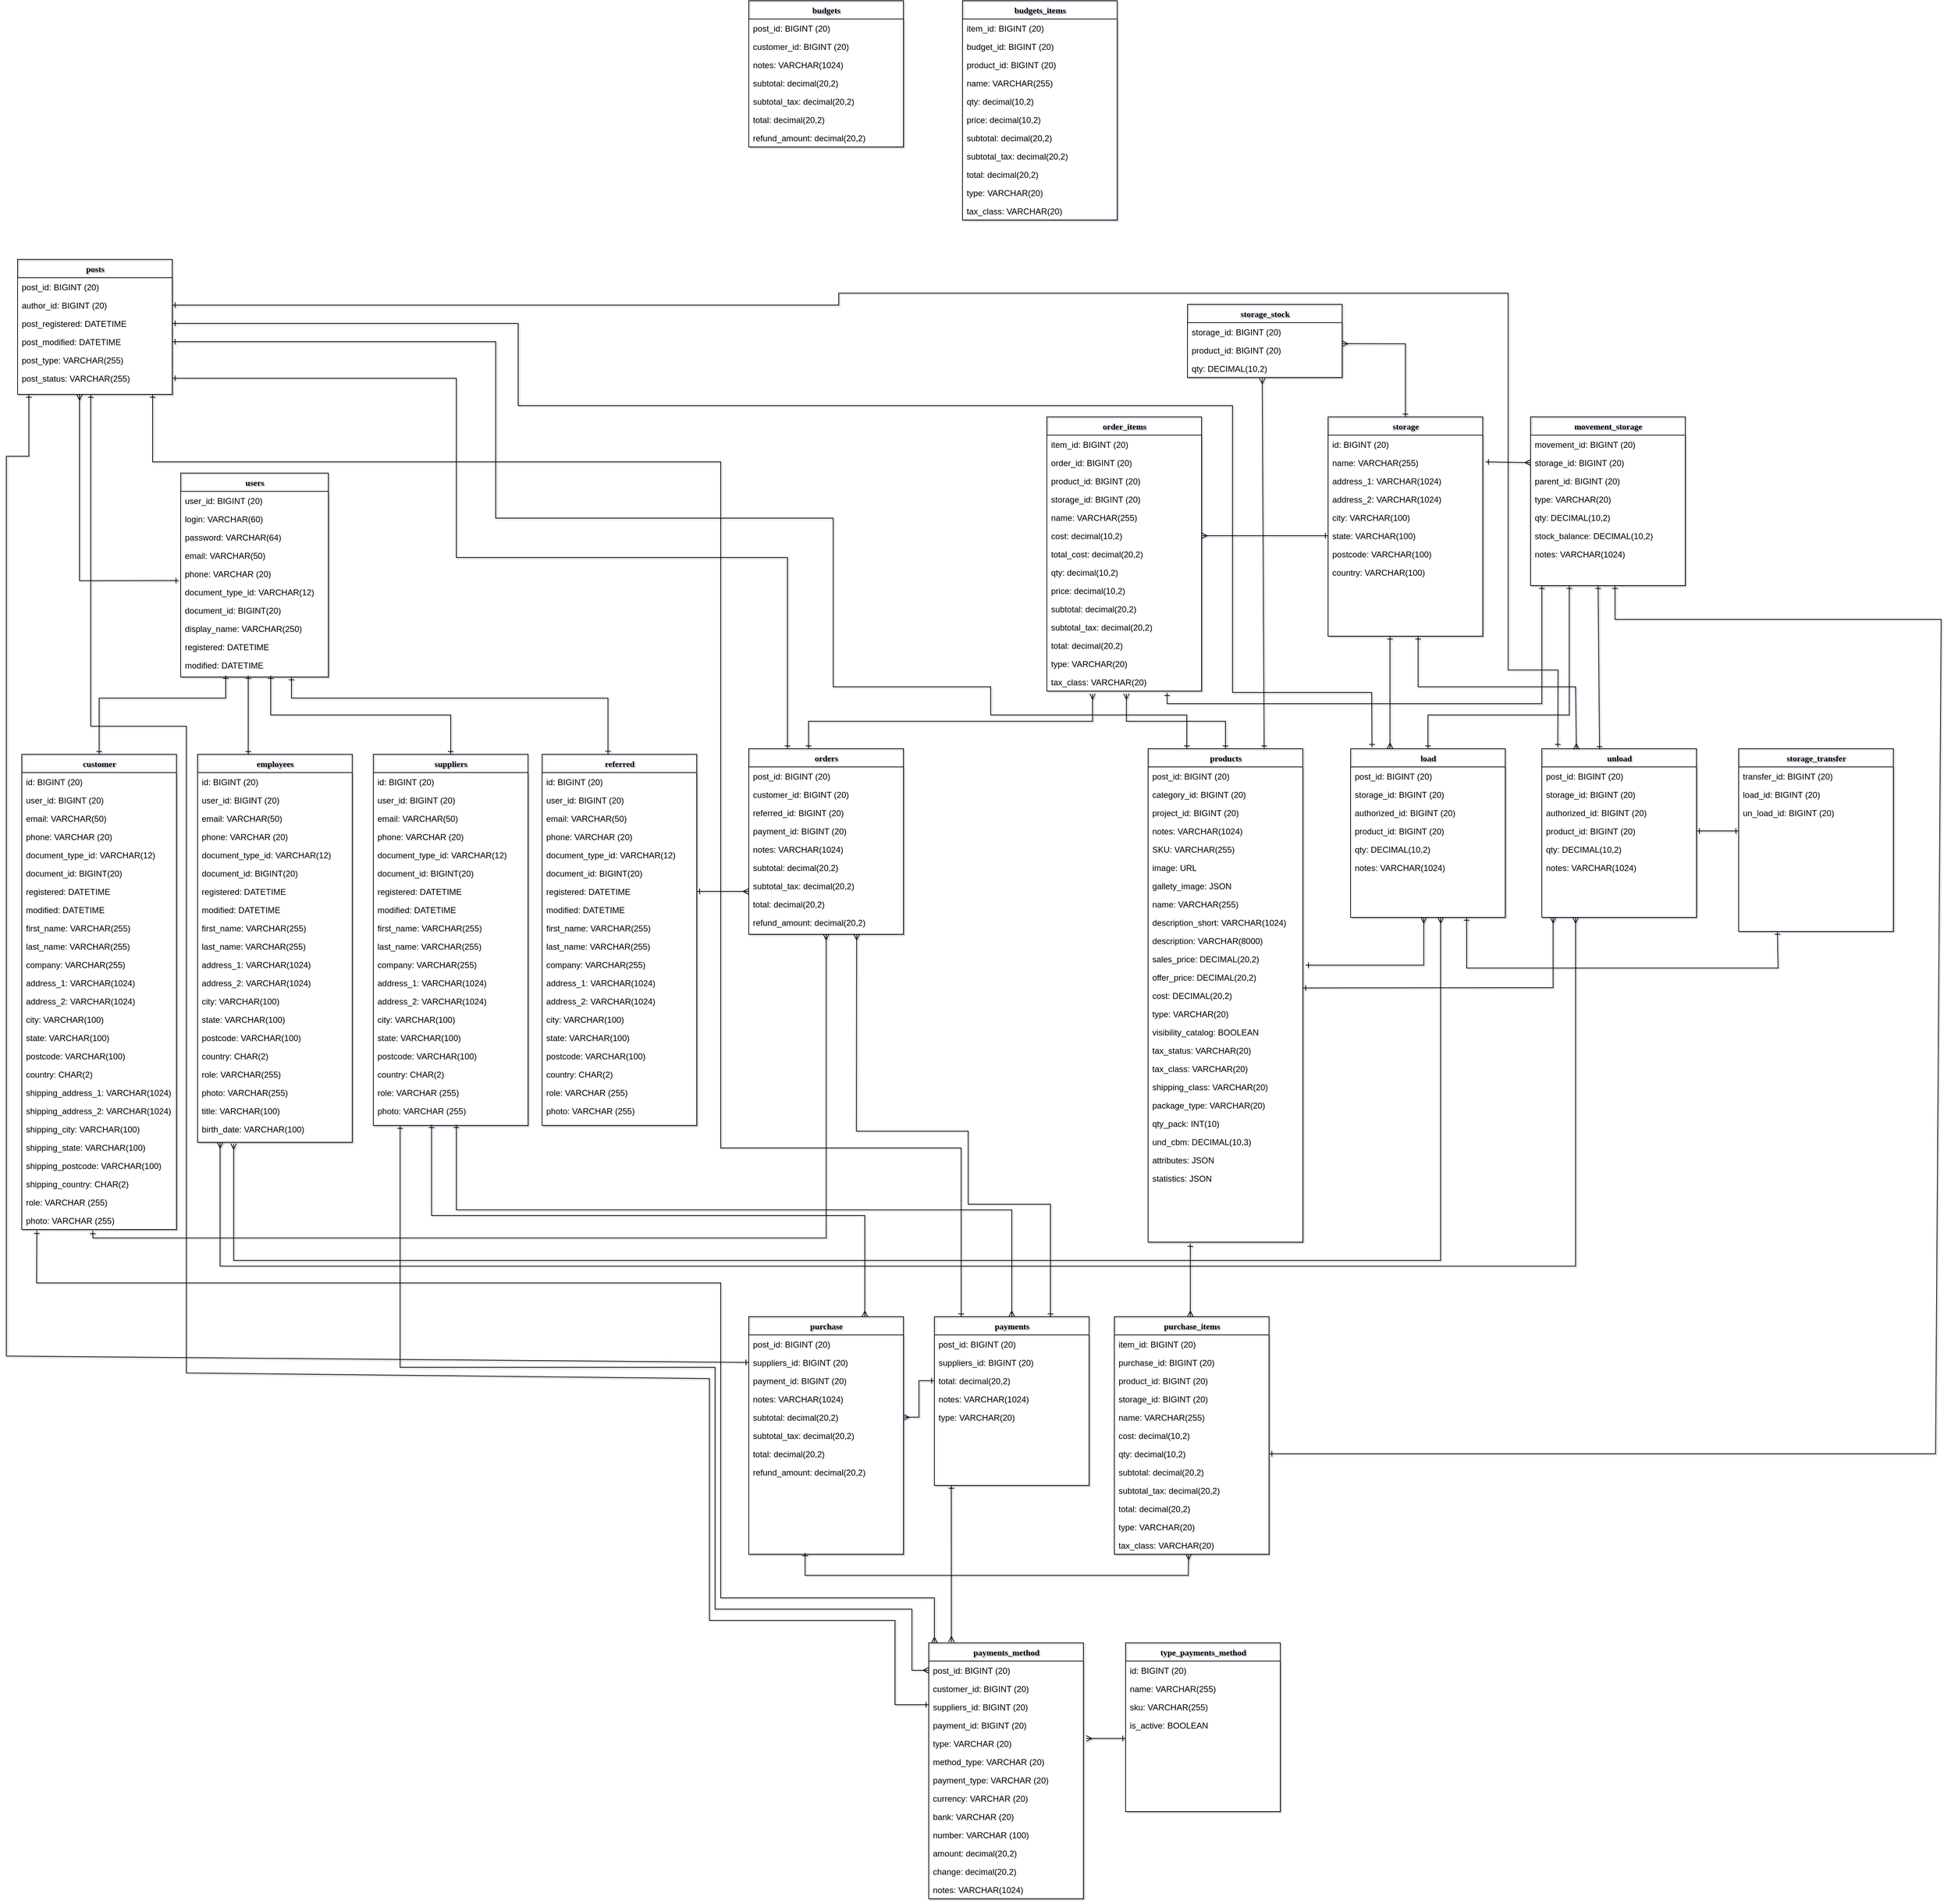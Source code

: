 <mxfile version="20.5.1" type="github">
  <diagram name="Page-1" id="9f46799a-70d6-7492-0946-bef42562c5a5">
    <mxGraphModel dx="788" dy="3538" grid="1" gridSize="8" guides="1" tooltips="1" connect="1" arrows="1" fold="1" page="1" pageScale="1" pageWidth="9000" pageHeight="3000" background="none" math="0" shadow="1">
      <root>
        <mxCell id="0" />
        <mxCell id="1" parent="0" />
        <mxCell id="VR0u80_VKsv71wtrGtez-1" value="users" style="swimlane;html=1;fontStyle=1;align=center;verticalAlign=top;childLayout=stackLayout;horizontal=1;startSize=26;horizontalStack=0;resizeParent=1;resizeLast=0;collapsible=1;marginBottom=0;swimlaneFillColor=#ffffff;rounded=0;shadow=0;comic=0;labelBackgroundColor=none;strokeWidth=1;fillColor=none;fontFamily=Verdana;fontSize=12" parent="1" vertex="1">
          <mxGeometry x="256" width="210" height="290" as="geometry" />
        </mxCell>
        <mxCell id="VR0u80_VKsv71wtrGtez-2" value="user_id: BIGINT (20)" style="text;html=1;strokeColor=none;fillColor=none;align=left;verticalAlign=top;spacingLeft=4;spacingRight=4;whiteSpace=wrap;overflow=hidden;rotatable=0;points=[[0,0.5],[1,0.5]];portConstraint=eastwest;" parent="VR0u80_VKsv71wtrGtez-1" vertex="1">
          <mxGeometry y="26" width="210" height="26" as="geometry" />
        </mxCell>
        <mxCell id="VR0u80_VKsv71wtrGtez-3" value="login: VARCHAR(60)" style="text;html=1;strokeColor=none;fillColor=none;align=left;verticalAlign=top;spacingLeft=4;spacingRight=4;whiteSpace=wrap;overflow=hidden;rotatable=0;points=[[0,0.5],[1,0.5]];portConstraint=eastwest;" parent="VR0u80_VKsv71wtrGtez-1" vertex="1">
          <mxGeometry y="52" width="210" height="26" as="geometry" />
        </mxCell>
        <mxCell id="VR0u80_VKsv71wtrGtez-4" value="password: VARCHAR(64)" style="text;html=1;strokeColor=none;fillColor=none;align=left;verticalAlign=top;spacingLeft=4;spacingRight=4;whiteSpace=wrap;overflow=hidden;rotatable=0;points=[[0,0.5],[1,0.5]];portConstraint=eastwest;" parent="VR0u80_VKsv71wtrGtez-1" vertex="1">
          <mxGeometry y="78" width="210" height="26" as="geometry" />
        </mxCell>
        <mxCell id="VR0u80_VKsv71wtrGtez-5" value="email: VARCHAR(50)" style="text;html=1;strokeColor=none;fillColor=none;align=left;verticalAlign=top;spacingLeft=4;spacingRight=4;whiteSpace=wrap;overflow=hidden;rotatable=0;points=[[0,0.5],[1,0.5]];portConstraint=eastwest;" parent="VR0u80_VKsv71wtrGtez-1" vertex="1">
          <mxGeometry y="104" width="210" height="26" as="geometry" />
        </mxCell>
        <mxCell id="VR0u80_VKsv71wtrGtez-22" value="phone: VARCHAR (20)" style="text;html=1;strokeColor=none;fillColor=none;align=left;verticalAlign=top;spacingLeft=4;spacingRight=4;whiteSpace=wrap;overflow=hidden;rotatable=0;points=[[0,0.5],[1,0.5]];portConstraint=eastwest;" parent="VR0u80_VKsv71wtrGtez-1" vertex="1">
          <mxGeometry y="130" width="210" height="26" as="geometry" />
        </mxCell>
        <mxCell id="VR0u80_VKsv71wtrGtez-24" value="document_type_id: VARCHAR(12)" style="text;html=1;strokeColor=none;fillColor=none;align=left;verticalAlign=top;spacingLeft=4;spacingRight=4;whiteSpace=wrap;overflow=hidden;rotatable=0;points=[[0,0.5],[1,0.5]];portConstraint=eastwest;" parent="VR0u80_VKsv71wtrGtez-1" vertex="1">
          <mxGeometry y="156" width="210" height="26" as="geometry" />
        </mxCell>
        <mxCell id="VR0u80_VKsv71wtrGtez-23" value="document_id: BIGINT(20)" style="text;html=1;strokeColor=none;fillColor=none;align=left;verticalAlign=top;spacingLeft=4;spacingRight=4;whiteSpace=wrap;overflow=hidden;rotatable=0;points=[[0,0.5],[1,0.5]];portConstraint=eastwest;" parent="VR0u80_VKsv71wtrGtez-1" vertex="1">
          <mxGeometry y="182" width="210" height="26" as="geometry" />
        </mxCell>
        <mxCell id="VR0u80_VKsv71wtrGtez-26" value="display_name: VARCHAR(250)" style="text;html=1;strokeColor=none;fillColor=none;align=left;verticalAlign=top;spacingLeft=4;spacingRight=4;whiteSpace=wrap;overflow=hidden;rotatable=0;points=[[0,0.5],[1,0.5]];portConstraint=eastwest;" parent="VR0u80_VKsv71wtrGtez-1" vertex="1">
          <mxGeometry y="208" width="210" height="26" as="geometry" />
        </mxCell>
        <mxCell id="VR0u80_VKsv71wtrGtez-6" value="registered: DATETIME" style="text;html=1;strokeColor=none;fillColor=none;align=left;verticalAlign=top;spacingLeft=4;spacingRight=4;whiteSpace=wrap;overflow=hidden;rotatable=0;points=[[0,0.5],[1,0.5]];portConstraint=eastwest;" parent="VR0u80_VKsv71wtrGtez-1" vertex="1">
          <mxGeometry y="234" width="210" height="26" as="geometry" />
        </mxCell>
        <mxCell id="VR0u80_VKsv71wtrGtez-7" value="modified: DATETIME" style="text;html=1;strokeColor=none;fillColor=none;align=left;verticalAlign=top;spacingLeft=4;spacingRight=4;whiteSpace=wrap;overflow=hidden;rotatable=0;points=[[0,0.5],[1,0.5]];portConstraint=eastwest;" parent="VR0u80_VKsv71wtrGtez-1" vertex="1">
          <mxGeometry y="260" width="210" height="26" as="geometry" />
        </mxCell>
        <mxCell id="VR0u80_VKsv71wtrGtez-37" value="customer" style="swimlane;html=1;fontStyle=1;align=center;verticalAlign=top;childLayout=stackLayout;horizontal=1;startSize=26;horizontalStack=0;resizeParent=1;resizeLast=0;collapsible=1;marginBottom=0;swimlaneFillColor=#ffffff;rounded=0;shadow=0;comic=0;labelBackgroundColor=none;strokeWidth=1;fillColor=none;fontFamily=Verdana;fontSize=12" parent="1" vertex="1">
          <mxGeometry x="30" y="400" width="220" height="676" as="geometry" />
        </mxCell>
        <mxCell id="VR0u80_VKsv71wtrGtez-38" value="id: BIGINT (20)" style="text;html=1;strokeColor=none;fillColor=none;align=left;verticalAlign=top;spacingLeft=4;spacingRight=4;whiteSpace=wrap;overflow=hidden;rotatable=0;points=[[0,0.5],[1,0.5]];portConstraint=eastwest;" parent="VR0u80_VKsv71wtrGtez-37" vertex="1">
          <mxGeometry y="26" width="220" height="26" as="geometry" />
        </mxCell>
        <mxCell id="VR0u80_VKsv71wtrGtez-65" value="user_id: BIGINT (20)" style="text;html=1;strokeColor=none;fillColor=none;align=left;verticalAlign=top;spacingLeft=4;spacingRight=4;whiteSpace=wrap;overflow=hidden;rotatable=0;points=[[0,0.5],[1,0.5]];portConstraint=eastwest;" parent="VR0u80_VKsv71wtrGtez-37" vertex="1">
          <mxGeometry y="52" width="220" height="26" as="geometry" />
        </mxCell>
        <mxCell id="VR0u80_VKsv71wtrGtez-41" value="email: VARCHAR(50)" style="text;html=1;strokeColor=none;fillColor=none;align=left;verticalAlign=top;spacingLeft=4;spacingRight=4;whiteSpace=wrap;overflow=hidden;rotatable=0;points=[[0,0.5],[1,0.5]];portConstraint=eastwest;" parent="VR0u80_VKsv71wtrGtez-37" vertex="1">
          <mxGeometry y="78" width="220" height="26" as="geometry" />
        </mxCell>
        <mxCell id="VR0u80_VKsv71wtrGtez-42" value="phone: VARCHAR (20)" style="text;html=1;strokeColor=none;fillColor=none;align=left;verticalAlign=top;spacingLeft=4;spacingRight=4;whiteSpace=wrap;overflow=hidden;rotatable=0;points=[[0,0.5],[1,0.5]];portConstraint=eastwest;" parent="VR0u80_VKsv71wtrGtez-37" vertex="1">
          <mxGeometry y="104" width="220" height="26" as="geometry" />
        </mxCell>
        <mxCell id="VR0u80_VKsv71wtrGtez-43" value="document_type_id: VARCHAR(12)" style="text;html=1;strokeColor=none;fillColor=none;align=left;verticalAlign=top;spacingLeft=4;spacingRight=4;whiteSpace=wrap;overflow=hidden;rotatable=0;points=[[0,0.5],[1,0.5]];portConstraint=eastwest;" parent="VR0u80_VKsv71wtrGtez-37" vertex="1">
          <mxGeometry y="130" width="220" height="26" as="geometry" />
        </mxCell>
        <mxCell id="VR0u80_VKsv71wtrGtez-44" value="document_id: BIGINT(20)" style="text;html=1;strokeColor=none;fillColor=none;align=left;verticalAlign=top;spacingLeft=4;spacingRight=4;whiteSpace=wrap;overflow=hidden;rotatable=0;points=[[0,0.5],[1,0.5]];portConstraint=eastwest;" parent="VR0u80_VKsv71wtrGtez-37" vertex="1">
          <mxGeometry y="156" width="220" height="26" as="geometry" />
        </mxCell>
        <mxCell id="VR0u80_VKsv71wtrGtez-46" value="registered: DATETIME" style="text;html=1;strokeColor=none;fillColor=none;align=left;verticalAlign=top;spacingLeft=4;spacingRight=4;whiteSpace=wrap;overflow=hidden;rotatable=0;points=[[0,0.5],[1,0.5]];portConstraint=eastwest;" parent="VR0u80_VKsv71wtrGtez-37" vertex="1">
          <mxGeometry y="182" width="220" height="26" as="geometry" />
        </mxCell>
        <mxCell id="VR0u80_VKsv71wtrGtez-47" value="modified: DATETIME" style="text;html=1;strokeColor=none;fillColor=none;align=left;verticalAlign=top;spacingLeft=4;spacingRight=4;whiteSpace=wrap;overflow=hidden;rotatable=0;points=[[0,0.5],[1,0.5]];portConstraint=eastwest;" parent="VR0u80_VKsv71wtrGtez-37" vertex="1">
          <mxGeometry y="208" width="220" height="26" as="geometry" />
        </mxCell>
        <mxCell id="VR0u80_VKsv71wtrGtez-49" value="first_name: VARCHAR(255)" style="text;html=1;strokeColor=none;fillColor=none;align=left;verticalAlign=top;spacingLeft=4;spacingRight=4;whiteSpace=wrap;overflow=hidden;rotatable=0;points=[[0,0.5],[1,0.5]];portConstraint=eastwest;" parent="VR0u80_VKsv71wtrGtez-37" vertex="1">
          <mxGeometry y="234" width="220" height="26" as="geometry" />
        </mxCell>
        <mxCell id="VR0u80_VKsv71wtrGtez-50" value="last_name: VARCHAR(255)" style="text;html=1;strokeColor=none;fillColor=none;align=left;verticalAlign=top;spacingLeft=4;spacingRight=4;whiteSpace=wrap;overflow=hidden;rotatable=0;points=[[0,0.5],[1,0.5]];portConstraint=eastwest;" parent="VR0u80_VKsv71wtrGtez-37" vertex="1">
          <mxGeometry y="260" width="220" height="26" as="geometry" />
        </mxCell>
        <mxCell id="VR0u80_VKsv71wtrGtez-51" value="company: VARCHAR(255)" style="text;html=1;strokeColor=none;fillColor=none;align=left;verticalAlign=top;spacingLeft=4;spacingRight=4;whiteSpace=wrap;overflow=hidden;rotatable=0;points=[[0,0.5],[1,0.5]];portConstraint=eastwest;" parent="VR0u80_VKsv71wtrGtez-37" vertex="1">
          <mxGeometry y="286" width="220" height="26" as="geometry" />
        </mxCell>
        <mxCell id="VR0u80_VKsv71wtrGtez-52" value="address_1: VARCHAR(1024)" style="text;html=1;strokeColor=none;fillColor=none;align=left;verticalAlign=top;spacingLeft=4;spacingRight=4;whiteSpace=wrap;overflow=hidden;rotatable=0;points=[[0,0.5],[1,0.5]];portConstraint=eastwest;" parent="VR0u80_VKsv71wtrGtez-37" vertex="1">
          <mxGeometry y="312" width="220" height="26" as="geometry" />
        </mxCell>
        <mxCell id="VR0u80_VKsv71wtrGtez-53" value="address_2: VARCHAR(1024)" style="text;html=1;strokeColor=none;fillColor=none;align=left;verticalAlign=top;spacingLeft=4;spacingRight=4;whiteSpace=wrap;overflow=hidden;rotatable=0;points=[[0,0.5],[1,0.5]];portConstraint=eastwest;" parent="VR0u80_VKsv71wtrGtez-37" vertex="1">
          <mxGeometry y="338" width="220" height="26" as="geometry" />
        </mxCell>
        <mxCell id="VR0u80_VKsv71wtrGtez-54" value="city: VARCHAR(100)" style="text;html=1;strokeColor=none;fillColor=none;align=left;verticalAlign=top;spacingLeft=4;spacingRight=4;whiteSpace=wrap;overflow=hidden;rotatable=0;points=[[0,0.5],[1,0.5]];portConstraint=eastwest;" parent="VR0u80_VKsv71wtrGtez-37" vertex="1">
          <mxGeometry y="364" width="220" height="26" as="geometry" />
        </mxCell>
        <mxCell id="VR0u80_VKsv71wtrGtez-55" value="state: VARCHAR(100)" style="text;html=1;strokeColor=none;fillColor=none;align=left;verticalAlign=top;spacingLeft=4;spacingRight=4;whiteSpace=wrap;overflow=hidden;rotatable=0;points=[[0,0.5],[1,0.5]];portConstraint=eastwest;" parent="VR0u80_VKsv71wtrGtez-37" vertex="1">
          <mxGeometry y="390" width="220" height="26" as="geometry" />
        </mxCell>
        <mxCell id="VR0u80_VKsv71wtrGtez-63" value="postcode: VARCHAR(100)" style="text;html=1;strokeColor=none;fillColor=none;align=left;verticalAlign=top;spacingLeft=4;spacingRight=4;whiteSpace=wrap;overflow=hidden;rotatable=0;points=[[0,0.5],[1,0.5]];portConstraint=eastwest;" parent="VR0u80_VKsv71wtrGtez-37" vertex="1">
          <mxGeometry y="416" width="220" height="26" as="geometry" />
        </mxCell>
        <mxCell id="VR0u80_VKsv71wtrGtez-56" value="country: CHAR(2)" style="text;html=1;strokeColor=none;fillColor=none;align=left;verticalAlign=top;spacingLeft=4;spacingRight=4;whiteSpace=wrap;overflow=hidden;rotatable=0;points=[[0,0.5],[1,0.5]];portConstraint=eastwest;" parent="VR0u80_VKsv71wtrGtez-37" vertex="1">
          <mxGeometry y="442" width="220" height="26" as="geometry" />
        </mxCell>
        <mxCell id="VR0u80_VKsv71wtrGtez-58" value="shipping_address_1: VARCHAR(1024)" style="text;html=1;strokeColor=none;fillColor=none;align=left;verticalAlign=top;spacingLeft=4;spacingRight=4;whiteSpace=wrap;overflow=hidden;rotatable=0;points=[[0,0.5],[1,0.5]];portConstraint=eastwest;" parent="VR0u80_VKsv71wtrGtez-37" vertex="1">
          <mxGeometry y="468" width="220" height="26" as="geometry" />
        </mxCell>
        <mxCell id="VR0u80_VKsv71wtrGtez-59" value="shipping_address_2: VARCHAR(1024)" style="text;html=1;strokeColor=none;fillColor=none;align=left;verticalAlign=top;spacingLeft=4;spacingRight=4;whiteSpace=wrap;overflow=hidden;rotatable=0;points=[[0,0.5],[1,0.5]];portConstraint=eastwest;" parent="VR0u80_VKsv71wtrGtez-37" vertex="1">
          <mxGeometry y="494" width="220" height="26" as="geometry" />
        </mxCell>
        <mxCell id="VR0u80_VKsv71wtrGtez-60" value="shipping_city: VARCHAR(100)" style="text;html=1;strokeColor=none;fillColor=none;align=left;verticalAlign=top;spacingLeft=4;spacingRight=4;whiteSpace=wrap;overflow=hidden;rotatable=0;points=[[0,0.5],[1,0.5]];portConstraint=eastwest;" parent="VR0u80_VKsv71wtrGtez-37" vertex="1">
          <mxGeometry y="520" width="220" height="26" as="geometry" />
        </mxCell>
        <mxCell id="VR0u80_VKsv71wtrGtez-61" value="shipping_state: VARCHAR(100)" style="text;html=1;strokeColor=none;fillColor=none;align=left;verticalAlign=top;spacingLeft=4;spacingRight=4;whiteSpace=wrap;overflow=hidden;rotatable=0;points=[[0,0.5],[1,0.5]];portConstraint=eastwest;" parent="VR0u80_VKsv71wtrGtez-37" vertex="1">
          <mxGeometry y="546" width="220" height="26" as="geometry" />
        </mxCell>
        <mxCell id="VR0u80_VKsv71wtrGtez-64" value="shipping_postcode: VARCHAR(100)" style="text;html=1;strokeColor=none;fillColor=none;align=left;verticalAlign=top;spacingLeft=4;spacingRight=4;whiteSpace=wrap;overflow=hidden;rotatable=0;points=[[0,0.5],[1,0.5]];portConstraint=eastwest;" parent="VR0u80_VKsv71wtrGtez-37" vertex="1">
          <mxGeometry y="572" width="220" height="26" as="geometry" />
        </mxCell>
        <mxCell id="VR0u80_VKsv71wtrGtez-62" value="shipping_country: CHAR(2)" style="text;html=1;strokeColor=none;fillColor=none;align=left;verticalAlign=top;spacingLeft=4;spacingRight=4;whiteSpace=wrap;overflow=hidden;rotatable=0;points=[[0,0.5],[1,0.5]];portConstraint=eastwest;" parent="VR0u80_VKsv71wtrGtez-37" vertex="1">
          <mxGeometry y="598" width="220" height="26" as="geometry" />
        </mxCell>
        <mxCell id="VR0u80_VKsv71wtrGtez-82" value="role: VARCHAR (255)" style="text;html=1;strokeColor=none;fillColor=none;align=left;verticalAlign=top;spacingLeft=4;spacingRight=4;whiteSpace=wrap;overflow=hidden;rotatable=0;points=[[0,0.5],[1,0.5]];portConstraint=eastwest;" parent="VR0u80_VKsv71wtrGtez-37" vertex="1">
          <mxGeometry y="624" width="220" height="26" as="geometry" />
        </mxCell>
        <mxCell id="VR0u80_VKsv71wtrGtez-135" value="photo: VARCHAR (255)" style="text;html=1;strokeColor=none;fillColor=none;align=left;verticalAlign=top;spacingLeft=4;spacingRight=4;whiteSpace=wrap;overflow=hidden;rotatable=0;points=[[0,0.5],[1,0.5]];portConstraint=eastwest;" parent="VR0u80_VKsv71wtrGtez-37" vertex="1">
          <mxGeometry y="650" width="220" height="26" as="geometry" />
        </mxCell>
        <mxCell id="VR0u80_VKsv71wtrGtez-108" value="employees" style="swimlane;html=1;fontStyle=1;align=center;verticalAlign=top;childLayout=stackLayout;horizontal=1;startSize=26;horizontalStack=0;resizeParent=1;resizeLast=0;collapsible=1;marginBottom=0;swimlaneFillColor=#ffffff;rounded=0;shadow=0;comic=0;labelBackgroundColor=none;strokeWidth=1;fillColor=none;fontFamily=Verdana;fontSize=12" parent="1" vertex="1">
          <mxGeometry x="280" y="400" width="220" height="552" as="geometry" />
        </mxCell>
        <mxCell id="VR0u80_VKsv71wtrGtez-109" value="id: BIGINT (20)" style="text;html=1;strokeColor=none;fillColor=none;align=left;verticalAlign=top;spacingLeft=4;spacingRight=4;whiteSpace=wrap;overflow=hidden;rotatable=0;points=[[0,0.5],[1,0.5]];portConstraint=eastwest;" parent="VR0u80_VKsv71wtrGtez-108" vertex="1">
          <mxGeometry y="26" width="220" height="26" as="geometry" />
        </mxCell>
        <mxCell id="VR0u80_VKsv71wtrGtez-110" value="user_id: BIGINT (20)" style="text;html=1;strokeColor=none;fillColor=none;align=left;verticalAlign=top;spacingLeft=4;spacingRight=4;whiteSpace=wrap;overflow=hidden;rotatable=0;points=[[0,0.5],[1,0.5]];portConstraint=eastwest;" parent="VR0u80_VKsv71wtrGtez-108" vertex="1">
          <mxGeometry y="52" width="220" height="26" as="geometry" />
        </mxCell>
        <mxCell id="VR0u80_VKsv71wtrGtez-111" value="email: VARCHAR(50)" style="text;html=1;strokeColor=none;fillColor=none;align=left;verticalAlign=top;spacingLeft=4;spacingRight=4;whiteSpace=wrap;overflow=hidden;rotatable=0;points=[[0,0.5],[1,0.5]];portConstraint=eastwest;" parent="VR0u80_VKsv71wtrGtez-108" vertex="1">
          <mxGeometry y="78" width="220" height="26" as="geometry" />
        </mxCell>
        <mxCell id="VR0u80_VKsv71wtrGtez-112" value="phone: VARCHAR (20)" style="text;html=1;strokeColor=none;fillColor=none;align=left;verticalAlign=top;spacingLeft=4;spacingRight=4;whiteSpace=wrap;overflow=hidden;rotatable=0;points=[[0,0.5],[1,0.5]];portConstraint=eastwest;" parent="VR0u80_VKsv71wtrGtez-108" vertex="1">
          <mxGeometry y="104" width="220" height="26" as="geometry" />
        </mxCell>
        <mxCell id="VR0u80_VKsv71wtrGtez-113" value="document_type_id: VARCHAR(12)" style="text;html=1;strokeColor=none;fillColor=none;align=left;verticalAlign=top;spacingLeft=4;spacingRight=4;whiteSpace=wrap;overflow=hidden;rotatable=0;points=[[0,0.5],[1,0.5]];portConstraint=eastwest;" parent="VR0u80_VKsv71wtrGtez-108" vertex="1">
          <mxGeometry y="130" width="220" height="26" as="geometry" />
        </mxCell>
        <mxCell id="VR0u80_VKsv71wtrGtez-114" value="document_id: BIGINT(20)" style="text;html=1;strokeColor=none;fillColor=none;align=left;verticalAlign=top;spacingLeft=4;spacingRight=4;whiteSpace=wrap;overflow=hidden;rotatable=0;points=[[0,0.5],[1,0.5]];portConstraint=eastwest;" parent="VR0u80_VKsv71wtrGtez-108" vertex="1">
          <mxGeometry y="156" width="220" height="26" as="geometry" />
        </mxCell>
        <mxCell id="VR0u80_VKsv71wtrGtez-115" value="registered: DATETIME" style="text;html=1;strokeColor=none;fillColor=none;align=left;verticalAlign=top;spacingLeft=4;spacingRight=4;whiteSpace=wrap;overflow=hidden;rotatable=0;points=[[0,0.5],[1,0.5]];portConstraint=eastwest;" parent="VR0u80_VKsv71wtrGtez-108" vertex="1">
          <mxGeometry y="182" width="220" height="26" as="geometry" />
        </mxCell>
        <mxCell id="VR0u80_VKsv71wtrGtez-116" value="modified: DATETIME" style="text;html=1;strokeColor=none;fillColor=none;align=left;verticalAlign=top;spacingLeft=4;spacingRight=4;whiteSpace=wrap;overflow=hidden;rotatable=0;points=[[0,0.5],[1,0.5]];portConstraint=eastwest;" parent="VR0u80_VKsv71wtrGtez-108" vertex="1">
          <mxGeometry y="208" width="220" height="26" as="geometry" />
        </mxCell>
        <mxCell id="VR0u80_VKsv71wtrGtez-117" value="first_name: VARCHAR(255)" style="text;html=1;strokeColor=none;fillColor=none;align=left;verticalAlign=top;spacingLeft=4;spacingRight=4;whiteSpace=wrap;overflow=hidden;rotatable=0;points=[[0,0.5],[1,0.5]];portConstraint=eastwest;" parent="VR0u80_VKsv71wtrGtez-108" vertex="1">
          <mxGeometry y="234" width="220" height="26" as="geometry" />
        </mxCell>
        <mxCell id="VR0u80_VKsv71wtrGtez-118" value="last_name: VARCHAR(255)" style="text;html=1;strokeColor=none;fillColor=none;align=left;verticalAlign=top;spacingLeft=4;spacingRight=4;whiteSpace=wrap;overflow=hidden;rotatable=0;points=[[0,0.5],[1,0.5]];portConstraint=eastwest;" parent="VR0u80_VKsv71wtrGtez-108" vertex="1">
          <mxGeometry y="260" width="220" height="26" as="geometry" />
        </mxCell>
        <mxCell id="VR0u80_VKsv71wtrGtez-120" value="address_1: VARCHAR(1024)" style="text;html=1;strokeColor=none;fillColor=none;align=left;verticalAlign=top;spacingLeft=4;spacingRight=4;whiteSpace=wrap;overflow=hidden;rotatable=0;points=[[0,0.5],[1,0.5]];portConstraint=eastwest;" parent="VR0u80_VKsv71wtrGtez-108" vertex="1">
          <mxGeometry y="286" width="220" height="26" as="geometry" />
        </mxCell>
        <mxCell id="VR0u80_VKsv71wtrGtez-121" value="address_2: VARCHAR(1024)" style="text;html=1;strokeColor=none;fillColor=none;align=left;verticalAlign=top;spacingLeft=4;spacingRight=4;whiteSpace=wrap;overflow=hidden;rotatable=0;points=[[0,0.5],[1,0.5]];portConstraint=eastwest;" parent="VR0u80_VKsv71wtrGtez-108" vertex="1">
          <mxGeometry y="312" width="220" height="26" as="geometry" />
        </mxCell>
        <mxCell id="VR0u80_VKsv71wtrGtez-122" value="city: VARCHAR(100)" style="text;html=1;strokeColor=none;fillColor=none;align=left;verticalAlign=top;spacingLeft=4;spacingRight=4;whiteSpace=wrap;overflow=hidden;rotatable=0;points=[[0,0.5],[1,0.5]];portConstraint=eastwest;" parent="VR0u80_VKsv71wtrGtez-108" vertex="1">
          <mxGeometry y="338" width="220" height="26" as="geometry" />
        </mxCell>
        <mxCell id="VR0u80_VKsv71wtrGtez-123" value="state: VARCHAR(100)" style="text;html=1;strokeColor=none;fillColor=none;align=left;verticalAlign=top;spacingLeft=4;spacingRight=4;whiteSpace=wrap;overflow=hidden;rotatable=0;points=[[0,0.5],[1,0.5]];portConstraint=eastwest;" parent="VR0u80_VKsv71wtrGtez-108" vertex="1">
          <mxGeometry y="364" width="220" height="26" as="geometry" />
        </mxCell>
        <mxCell id="VR0u80_VKsv71wtrGtez-124" value="postcode: VARCHAR(100)" style="text;html=1;strokeColor=none;fillColor=none;align=left;verticalAlign=top;spacingLeft=4;spacingRight=4;whiteSpace=wrap;overflow=hidden;rotatable=0;points=[[0,0.5],[1,0.5]];portConstraint=eastwest;" parent="VR0u80_VKsv71wtrGtez-108" vertex="1">
          <mxGeometry y="390" width="220" height="26" as="geometry" />
        </mxCell>
        <mxCell id="VR0u80_VKsv71wtrGtez-125" value="country: CHAR(2)" style="text;html=1;strokeColor=none;fillColor=none;align=left;verticalAlign=top;spacingLeft=4;spacingRight=4;whiteSpace=wrap;overflow=hidden;rotatable=0;points=[[0,0.5],[1,0.5]];portConstraint=eastwest;" parent="VR0u80_VKsv71wtrGtez-108" vertex="1">
          <mxGeometry y="416" width="220" height="26" as="geometry" />
        </mxCell>
        <mxCell id="VR0u80_VKsv71wtrGtez-134" value="role: VARCHAR(255)" style="text;html=1;strokeColor=none;fillColor=none;align=left;verticalAlign=top;spacingLeft=4;spacingRight=4;whiteSpace=wrap;overflow=hidden;rotatable=0;points=[[0,0.5],[1,0.5]];portConstraint=eastwest;" parent="VR0u80_VKsv71wtrGtez-108" vertex="1">
          <mxGeometry y="442" width="220" height="26" as="geometry" />
        </mxCell>
        <mxCell id="VR0u80_VKsv71wtrGtez-136" value="photo: VARCHAR(255)" style="text;html=1;strokeColor=none;fillColor=none;align=left;verticalAlign=top;spacingLeft=4;spacingRight=4;whiteSpace=wrap;overflow=hidden;rotatable=0;points=[[0,0.5],[1,0.5]];portConstraint=eastwest;" parent="VR0u80_VKsv71wtrGtez-108" vertex="1">
          <mxGeometry y="468" width="220" height="26" as="geometry" />
        </mxCell>
        <mxCell id="VR0u80_VKsv71wtrGtez-133" value="title: VARCHAR(100)" style="text;html=1;strokeColor=none;fillColor=none;align=left;verticalAlign=top;spacingLeft=4;spacingRight=4;whiteSpace=wrap;overflow=hidden;rotatable=0;points=[[0,0.5],[1,0.5]];portConstraint=eastwest;" parent="VR0u80_VKsv71wtrGtez-108" vertex="1">
          <mxGeometry y="494" width="220" height="26" as="geometry" />
        </mxCell>
        <mxCell id="VR0u80_VKsv71wtrGtez-137" value="birth_date: VARCHAR(100)" style="text;html=1;strokeColor=none;fillColor=none;align=left;verticalAlign=top;spacingLeft=4;spacingRight=4;whiteSpace=wrap;overflow=hidden;rotatable=0;points=[[0,0.5],[1,0.5]];portConstraint=eastwest;" parent="VR0u80_VKsv71wtrGtez-108" vertex="1">
          <mxGeometry y="520" width="220" height="26" as="geometry" />
        </mxCell>
        <mxCell id="VR0u80_VKsv71wtrGtez-153" value="suppliers" style="swimlane;html=1;fontStyle=1;align=center;verticalAlign=top;childLayout=stackLayout;horizontal=1;startSize=26;horizontalStack=0;resizeParent=1;resizeLast=0;collapsible=1;marginBottom=0;swimlaneFillColor=#ffffff;rounded=0;shadow=0;comic=0;labelBackgroundColor=none;strokeWidth=1;fillColor=none;fontFamily=Verdana;fontSize=12" parent="1" vertex="1">
          <mxGeometry x="530" y="400" width="220" height="528" as="geometry" />
        </mxCell>
        <mxCell id="VR0u80_VKsv71wtrGtez-154" value="id: BIGINT (20)" style="text;html=1;strokeColor=none;fillColor=none;align=left;verticalAlign=top;spacingLeft=4;spacingRight=4;whiteSpace=wrap;overflow=hidden;rotatable=0;points=[[0,0.5],[1,0.5]];portConstraint=eastwest;" parent="VR0u80_VKsv71wtrGtez-153" vertex="1">
          <mxGeometry y="26" width="220" height="26" as="geometry" />
        </mxCell>
        <mxCell id="VR0u80_VKsv71wtrGtez-155" value="user_id: BIGINT (20)" style="text;html=1;strokeColor=none;fillColor=none;align=left;verticalAlign=top;spacingLeft=4;spacingRight=4;whiteSpace=wrap;overflow=hidden;rotatable=0;points=[[0,0.5],[1,0.5]];portConstraint=eastwest;" parent="VR0u80_VKsv71wtrGtez-153" vertex="1">
          <mxGeometry y="52" width="220" height="26" as="geometry" />
        </mxCell>
        <mxCell id="VR0u80_VKsv71wtrGtez-156" value="email: VARCHAR(50)" style="text;html=1;strokeColor=none;fillColor=none;align=left;verticalAlign=top;spacingLeft=4;spacingRight=4;whiteSpace=wrap;overflow=hidden;rotatable=0;points=[[0,0.5],[1,0.5]];portConstraint=eastwest;" parent="VR0u80_VKsv71wtrGtez-153" vertex="1">
          <mxGeometry y="78" width="220" height="26" as="geometry" />
        </mxCell>
        <mxCell id="VR0u80_VKsv71wtrGtez-157" value="phone: VARCHAR (20)" style="text;html=1;strokeColor=none;fillColor=none;align=left;verticalAlign=top;spacingLeft=4;spacingRight=4;whiteSpace=wrap;overflow=hidden;rotatable=0;points=[[0,0.5],[1,0.5]];portConstraint=eastwest;" parent="VR0u80_VKsv71wtrGtez-153" vertex="1">
          <mxGeometry y="104" width="220" height="26" as="geometry" />
        </mxCell>
        <mxCell id="VR0u80_VKsv71wtrGtez-158" value="document_type_id: VARCHAR(12)" style="text;html=1;strokeColor=none;fillColor=none;align=left;verticalAlign=top;spacingLeft=4;spacingRight=4;whiteSpace=wrap;overflow=hidden;rotatable=0;points=[[0,0.5],[1,0.5]];portConstraint=eastwest;" parent="VR0u80_VKsv71wtrGtez-153" vertex="1">
          <mxGeometry y="130" width="220" height="26" as="geometry" />
        </mxCell>
        <mxCell id="VR0u80_VKsv71wtrGtez-159" value="document_id: BIGINT(20)" style="text;html=1;strokeColor=none;fillColor=none;align=left;verticalAlign=top;spacingLeft=4;spacingRight=4;whiteSpace=wrap;overflow=hidden;rotatable=0;points=[[0,0.5],[1,0.5]];portConstraint=eastwest;" parent="VR0u80_VKsv71wtrGtez-153" vertex="1">
          <mxGeometry y="156" width="220" height="26" as="geometry" />
        </mxCell>
        <mxCell id="VR0u80_VKsv71wtrGtez-160" value="registered: DATETIME" style="text;html=1;strokeColor=none;fillColor=none;align=left;verticalAlign=top;spacingLeft=4;spacingRight=4;whiteSpace=wrap;overflow=hidden;rotatable=0;points=[[0,0.5],[1,0.5]];portConstraint=eastwest;" parent="VR0u80_VKsv71wtrGtez-153" vertex="1">
          <mxGeometry y="182" width="220" height="26" as="geometry" />
        </mxCell>
        <mxCell id="VR0u80_VKsv71wtrGtez-161" value="modified: DATETIME" style="text;html=1;strokeColor=none;fillColor=none;align=left;verticalAlign=top;spacingLeft=4;spacingRight=4;whiteSpace=wrap;overflow=hidden;rotatable=0;points=[[0,0.5],[1,0.5]];portConstraint=eastwest;" parent="VR0u80_VKsv71wtrGtez-153" vertex="1">
          <mxGeometry y="208" width="220" height="26" as="geometry" />
        </mxCell>
        <mxCell id="VR0u80_VKsv71wtrGtez-162" value="first_name: VARCHAR(255)" style="text;html=1;strokeColor=none;fillColor=none;align=left;verticalAlign=top;spacingLeft=4;spacingRight=4;whiteSpace=wrap;overflow=hidden;rotatable=0;points=[[0,0.5],[1,0.5]];portConstraint=eastwest;" parent="VR0u80_VKsv71wtrGtez-153" vertex="1">
          <mxGeometry y="234" width="220" height="26" as="geometry" />
        </mxCell>
        <mxCell id="VR0u80_VKsv71wtrGtez-163" value="last_name: VARCHAR(255)" style="text;html=1;strokeColor=none;fillColor=none;align=left;verticalAlign=top;spacingLeft=4;spacingRight=4;whiteSpace=wrap;overflow=hidden;rotatable=0;points=[[0,0.5],[1,0.5]];portConstraint=eastwest;" parent="VR0u80_VKsv71wtrGtez-153" vertex="1">
          <mxGeometry y="260" width="220" height="26" as="geometry" />
        </mxCell>
        <mxCell id="VR0u80_VKsv71wtrGtez-164" value="company: VARCHAR(255)" style="text;html=1;strokeColor=none;fillColor=none;align=left;verticalAlign=top;spacingLeft=4;spacingRight=4;whiteSpace=wrap;overflow=hidden;rotatable=0;points=[[0,0.5],[1,0.5]];portConstraint=eastwest;" parent="VR0u80_VKsv71wtrGtez-153" vertex="1">
          <mxGeometry y="286" width="220" height="26" as="geometry" />
        </mxCell>
        <mxCell id="VR0u80_VKsv71wtrGtez-165" value="address_1: VARCHAR(1024)" style="text;html=1;strokeColor=none;fillColor=none;align=left;verticalAlign=top;spacingLeft=4;spacingRight=4;whiteSpace=wrap;overflow=hidden;rotatable=0;points=[[0,0.5],[1,0.5]];portConstraint=eastwest;" parent="VR0u80_VKsv71wtrGtez-153" vertex="1">
          <mxGeometry y="312" width="220" height="26" as="geometry" />
        </mxCell>
        <mxCell id="VR0u80_VKsv71wtrGtez-166" value="address_2: VARCHAR(1024)" style="text;html=1;strokeColor=none;fillColor=none;align=left;verticalAlign=top;spacingLeft=4;spacingRight=4;whiteSpace=wrap;overflow=hidden;rotatable=0;points=[[0,0.5],[1,0.5]];portConstraint=eastwest;" parent="VR0u80_VKsv71wtrGtez-153" vertex="1">
          <mxGeometry y="338" width="220" height="26" as="geometry" />
        </mxCell>
        <mxCell id="VR0u80_VKsv71wtrGtez-167" value="city: VARCHAR(100)" style="text;html=1;strokeColor=none;fillColor=none;align=left;verticalAlign=top;spacingLeft=4;spacingRight=4;whiteSpace=wrap;overflow=hidden;rotatable=0;points=[[0,0.5],[1,0.5]];portConstraint=eastwest;" parent="VR0u80_VKsv71wtrGtez-153" vertex="1">
          <mxGeometry y="364" width="220" height="26" as="geometry" />
        </mxCell>
        <mxCell id="VR0u80_VKsv71wtrGtez-168" value="state: VARCHAR(100)" style="text;html=1;strokeColor=none;fillColor=none;align=left;verticalAlign=top;spacingLeft=4;spacingRight=4;whiteSpace=wrap;overflow=hidden;rotatable=0;points=[[0,0.5],[1,0.5]];portConstraint=eastwest;" parent="VR0u80_VKsv71wtrGtez-153" vertex="1">
          <mxGeometry y="390" width="220" height="26" as="geometry" />
        </mxCell>
        <mxCell id="VR0u80_VKsv71wtrGtez-169" value="postcode: VARCHAR(100)" style="text;html=1;strokeColor=none;fillColor=none;align=left;verticalAlign=top;spacingLeft=4;spacingRight=4;whiteSpace=wrap;overflow=hidden;rotatable=0;points=[[0,0.5],[1,0.5]];portConstraint=eastwest;" parent="VR0u80_VKsv71wtrGtez-153" vertex="1">
          <mxGeometry y="416" width="220" height="26" as="geometry" />
        </mxCell>
        <mxCell id="VR0u80_VKsv71wtrGtez-170" value="country: CHAR(2)" style="text;html=1;strokeColor=none;fillColor=none;align=left;verticalAlign=top;spacingLeft=4;spacingRight=4;whiteSpace=wrap;overflow=hidden;rotatable=0;points=[[0,0.5],[1,0.5]];portConstraint=eastwest;" parent="VR0u80_VKsv71wtrGtez-153" vertex="1">
          <mxGeometry y="442" width="220" height="26" as="geometry" />
        </mxCell>
        <mxCell id="VR0u80_VKsv71wtrGtez-177" value="role: VARCHAR (255)" style="text;html=1;strokeColor=none;fillColor=none;align=left;verticalAlign=top;spacingLeft=4;spacingRight=4;whiteSpace=wrap;overflow=hidden;rotatable=0;points=[[0,0.5],[1,0.5]];portConstraint=eastwest;" parent="VR0u80_VKsv71wtrGtez-153" vertex="1">
          <mxGeometry y="468" width="220" height="26" as="geometry" />
        </mxCell>
        <mxCell id="VR0u80_VKsv71wtrGtez-178" value="photo: VARCHAR (255)" style="text;html=1;strokeColor=none;fillColor=none;align=left;verticalAlign=top;spacingLeft=4;spacingRight=4;whiteSpace=wrap;overflow=hidden;rotatable=0;points=[[0,0.5],[1,0.5]];portConstraint=eastwest;" parent="VR0u80_VKsv71wtrGtez-153" vertex="1">
          <mxGeometry y="494" width="220" height="26" as="geometry" />
        </mxCell>
        <mxCell id="VR0u80_VKsv71wtrGtez-181" value="referred" style="swimlane;html=1;fontStyle=1;align=center;verticalAlign=top;childLayout=stackLayout;horizontal=1;startSize=26;horizontalStack=0;resizeParent=1;resizeLast=0;collapsible=1;marginBottom=0;swimlaneFillColor=#ffffff;rounded=0;shadow=0;comic=0;labelBackgroundColor=none;strokeWidth=1;fillColor=none;fontFamily=Verdana;fontSize=12" parent="1" vertex="1">
          <mxGeometry x="770" y="400" width="220" height="528" as="geometry" />
        </mxCell>
        <mxCell id="VR0u80_VKsv71wtrGtez-182" value="id: BIGINT (20)" style="text;html=1;strokeColor=none;fillColor=none;align=left;verticalAlign=top;spacingLeft=4;spacingRight=4;whiteSpace=wrap;overflow=hidden;rotatable=0;points=[[0,0.5],[1,0.5]];portConstraint=eastwest;" parent="VR0u80_VKsv71wtrGtez-181" vertex="1">
          <mxGeometry y="26" width="220" height="26" as="geometry" />
        </mxCell>
        <mxCell id="VR0u80_VKsv71wtrGtez-183" value="user_id: BIGINT (20)" style="text;html=1;strokeColor=none;fillColor=none;align=left;verticalAlign=top;spacingLeft=4;spacingRight=4;whiteSpace=wrap;overflow=hidden;rotatable=0;points=[[0,0.5],[1,0.5]];portConstraint=eastwest;" parent="VR0u80_VKsv71wtrGtez-181" vertex="1">
          <mxGeometry y="52" width="220" height="26" as="geometry" />
        </mxCell>
        <mxCell id="VR0u80_VKsv71wtrGtez-184" value="email: VARCHAR(50)" style="text;html=1;strokeColor=none;fillColor=none;align=left;verticalAlign=top;spacingLeft=4;spacingRight=4;whiteSpace=wrap;overflow=hidden;rotatable=0;points=[[0,0.5],[1,0.5]];portConstraint=eastwest;" parent="VR0u80_VKsv71wtrGtez-181" vertex="1">
          <mxGeometry y="78" width="220" height="26" as="geometry" />
        </mxCell>
        <mxCell id="VR0u80_VKsv71wtrGtez-185" value="phone: VARCHAR (20)" style="text;html=1;strokeColor=none;fillColor=none;align=left;verticalAlign=top;spacingLeft=4;spacingRight=4;whiteSpace=wrap;overflow=hidden;rotatable=0;points=[[0,0.5],[1,0.5]];portConstraint=eastwest;" parent="VR0u80_VKsv71wtrGtez-181" vertex="1">
          <mxGeometry y="104" width="220" height="26" as="geometry" />
        </mxCell>
        <mxCell id="VR0u80_VKsv71wtrGtez-186" value="document_type_id: VARCHAR(12)" style="text;html=1;strokeColor=none;fillColor=none;align=left;verticalAlign=top;spacingLeft=4;spacingRight=4;whiteSpace=wrap;overflow=hidden;rotatable=0;points=[[0,0.5],[1,0.5]];portConstraint=eastwest;" parent="VR0u80_VKsv71wtrGtez-181" vertex="1">
          <mxGeometry y="130" width="220" height="26" as="geometry" />
        </mxCell>
        <mxCell id="VR0u80_VKsv71wtrGtez-187" value="document_id: BIGINT(20)" style="text;html=1;strokeColor=none;fillColor=none;align=left;verticalAlign=top;spacingLeft=4;spacingRight=4;whiteSpace=wrap;overflow=hidden;rotatable=0;points=[[0,0.5],[1,0.5]];portConstraint=eastwest;" parent="VR0u80_VKsv71wtrGtez-181" vertex="1">
          <mxGeometry y="156" width="220" height="26" as="geometry" />
        </mxCell>
        <mxCell id="VR0u80_VKsv71wtrGtez-188" value="registered: DATETIME" style="text;html=1;strokeColor=none;fillColor=none;align=left;verticalAlign=top;spacingLeft=4;spacingRight=4;whiteSpace=wrap;overflow=hidden;rotatable=0;points=[[0,0.5],[1,0.5]];portConstraint=eastwest;" parent="VR0u80_VKsv71wtrGtez-181" vertex="1">
          <mxGeometry y="182" width="220" height="26" as="geometry" />
        </mxCell>
        <mxCell id="VR0u80_VKsv71wtrGtez-189" value="modified: DATETIME" style="text;html=1;strokeColor=none;fillColor=none;align=left;verticalAlign=top;spacingLeft=4;spacingRight=4;whiteSpace=wrap;overflow=hidden;rotatable=0;points=[[0,0.5],[1,0.5]];portConstraint=eastwest;" parent="VR0u80_VKsv71wtrGtez-181" vertex="1">
          <mxGeometry y="208" width="220" height="26" as="geometry" />
        </mxCell>
        <mxCell id="VR0u80_VKsv71wtrGtez-190" value="first_name: VARCHAR(255)" style="text;html=1;strokeColor=none;fillColor=none;align=left;verticalAlign=top;spacingLeft=4;spacingRight=4;whiteSpace=wrap;overflow=hidden;rotatable=0;points=[[0,0.5],[1,0.5]];portConstraint=eastwest;" parent="VR0u80_VKsv71wtrGtez-181" vertex="1">
          <mxGeometry y="234" width="220" height="26" as="geometry" />
        </mxCell>
        <mxCell id="VR0u80_VKsv71wtrGtez-191" value="last_name: VARCHAR(255)" style="text;html=1;strokeColor=none;fillColor=none;align=left;verticalAlign=top;spacingLeft=4;spacingRight=4;whiteSpace=wrap;overflow=hidden;rotatable=0;points=[[0,0.5],[1,0.5]];portConstraint=eastwest;" parent="VR0u80_VKsv71wtrGtez-181" vertex="1">
          <mxGeometry y="260" width="220" height="26" as="geometry" />
        </mxCell>
        <mxCell id="VR0u80_VKsv71wtrGtez-192" value="company: VARCHAR(255)" style="text;html=1;strokeColor=none;fillColor=none;align=left;verticalAlign=top;spacingLeft=4;spacingRight=4;whiteSpace=wrap;overflow=hidden;rotatable=0;points=[[0,0.5],[1,0.5]];portConstraint=eastwest;" parent="VR0u80_VKsv71wtrGtez-181" vertex="1">
          <mxGeometry y="286" width="220" height="26" as="geometry" />
        </mxCell>
        <mxCell id="VR0u80_VKsv71wtrGtez-193" value="address_1: VARCHAR(1024)" style="text;html=1;strokeColor=none;fillColor=none;align=left;verticalAlign=top;spacingLeft=4;spacingRight=4;whiteSpace=wrap;overflow=hidden;rotatable=0;points=[[0,0.5],[1,0.5]];portConstraint=eastwest;" parent="VR0u80_VKsv71wtrGtez-181" vertex="1">
          <mxGeometry y="312" width="220" height="26" as="geometry" />
        </mxCell>
        <mxCell id="VR0u80_VKsv71wtrGtez-194" value="address_2: VARCHAR(1024)" style="text;html=1;strokeColor=none;fillColor=none;align=left;verticalAlign=top;spacingLeft=4;spacingRight=4;whiteSpace=wrap;overflow=hidden;rotatable=0;points=[[0,0.5],[1,0.5]];portConstraint=eastwest;" parent="VR0u80_VKsv71wtrGtez-181" vertex="1">
          <mxGeometry y="338" width="220" height="26" as="geometry" />
        </mxCell>
        <mxCell id="VR0u80_VKsv71wtrGtez-195" value="city: VARCHAR(100)" style="text;html=1;strokeColor=none;fillColor=none;align=left;verticalAlign=top;spacingLeft=4;spacingRight=4;whiteSpace=wrap;overflow=hidden;rotatable=0;points=[[0,0.5],[1,0.5]];portConstraint=eastwest;" parent="VR0u80_VKsv71wtrGtez-181" vertex="1">
          <mxGeometry y="364" width="220" height="26" as="geometry" />
        </mxCell>
        <mxCell id="VR0u80_VKsv71wtrGtez-196" value="state: VARCHAR(100)" style="text;html=1;strokeColor=none;fillColor=none;align=left;verticalAlign=top;spacingLeft=4;spacingRight=4;whiteSpace=wrap;overflow=hidden;rotatable=0;points=[[0,0.5],[1,0.5]];portConstraint=eastwest;" parent="VR0u80_VKsv71wtrGtez-181" vertex="1">
          <mxGeometry y="390" width="220" height="26" as="geometry" />
        </mxCell>
        <mxCell id="VR0u80_VKsv71wtrGtez-197" value="postcode: VARCHAR(100)" style="text;html=1;strokeColor=none;fillColor=none;align=left;verticalAlign=top;spacingLeft=4;spacingRight=4;whiteSpace=wrap;overflow=hidden;rotatable=0;points=[[0,0.5],[1,0.5]];portConstraint=eastwest;" parent="VR0u80_VKsv71wtrGtez-181" vertex="1">
          <mxGeometry y="416" width="220" height="26" as="geometry" />
        </mxCell>
        <mxCell id="VR0u80_VKsv71wtrGtez-198" value="country: CHAR(2)" style="text;html=1;strokeColor=none;fillColor=none;align=left;verticalAlign=top;spacingLeft=4;spacingRight=4;whiteSpace=wrap;overflow=hidden;rotatable=0;points=[[0,0.5],[1,0.5]];portConstraint=eastwest;" parent="VR0u80_VKsv71wtrGtez-181" vertex="1">
          <mxGeometry y="442" width="220" height="26" as="geometry" />
        </mxCell>
        <mxCell id="VR0u80_VKsv71wtrGtez-199" value="role: VARCHAR (255)" style="text;html=1;strokeColor=none;fillColor=none;align=left;verticalAlign=top;spacingLeft=4;spacingRight=4;whiteSpace=wrap;overflow=hidden;rotatable=0;points=[[0,0.5],[1,0.5]];portConstraint=eastwest;" parent="VR0u80_VKsv71wtrGtez-181" vertex="1">
          <mxGeometry y="468" width="220" height="26" as="geometry" />
        </mxCell>
        <mxCell id="VR0u80_VKsv71wtrGtez-200" value="photo: VARCHAR (255)" style="text;html=1;strokeColor=none;fillColor=none;align=left;verticalAlign=top;spacingLeft=4;spacingRight=4;whiteSpace=wrap;overflow=hidden;rotatable=0;points=[[0,0.5],[1,0.5]];portConstraint=eastwest;" parent="VR0u80_VKsv71wtrGtez-181" vertex="1">
          <mxGeometry y="494" width="220" height="26" as="geometry" />
        </mxCell>
        <mxCell id="VR0u80_VKsv71wtrGtez-204" value="orders" style="swimlane;html=1;fontStyle=1;align=center;verticalAlign=top;childLayout=stackLayout;horizontal=1;startSize=26;horizontalStack=0;resizeParent=1;resizeLast=0;collapsible=1;marginBottom=0;swimlaneFillColor=#ffffff;rounded=0;shadow=0;comic=0;labelBackgroundColor=none;strokeWidth=1;fillColor=none;fontFamily=Verdana;fontSize=12" parent="1" vertex="1">
          <mxGeometry x="1064" y="392" width="220" height="264" as="geometry" />
        </mxCell>
        <mxCell id="VR0u80_VKsv71wtrGtez-205" value="post_id: BIGINT (20)" style="text;html=1;strokeColor=none;fillColor=none;align=left;verticalAlign=top;spacingLeft=4;spacingRight=4;whiteSpace=wrap;overflow=hidden;rotatable=0;points=[[0,0.5],[1,0.5]];portConstraint=eastwest;" parent="VR0u80_VKsv71wtrGtez-204" vertex="1">
          <mxGeometry y="26" width="220" height="26" as="geometry" />
        </mxCell>
        <mxCell id="VR0u80_VKsv71wtrGtez-206" value="customer_id: BIGINT (20)" style="text;html=1;strokeColor=none;fillColor=none;align=left;verticalAlign=top;spacingLeft=4;spacingRight=4;whiteSpace=wrap;overflow=hidden;rotatable=0;points=[[0,0.5],[1,0.5]];portConstraint=eastwest;" parent="VR0u80_VKsv71wtrGtez-204" vertex="1">
          <mxGeometry y="52" width="220" height="26" as="geometry" />
        </mxCell>
        <mxCell id="VR0u80_VKsv71wtrGtez-249" value="referred_id: BIGINT (20)" style="text;html=1;strokeColor=none;fillColor=none;align=left;verticalAlign=top;spacingLeft=4;spacingRight=4;whiteSpace=wrap;overflow=hidden;rotatable=0;points=[[0,0.5],[1,0.5]];portConstraint=eastwest;" parent="VR0u80_VKsv71wtrGtez-204" vertex="1">
          <mxGeometry y="78" width="220" height="26" as="geometry" />
        </mxCell>
        <mxCell id="VR0u80_VKsv71wtrGtez-282" value="payment_id: BIGINT (20)" style="text;html=1;strokeColor=none;fillColor=none;align=left;verticalAlign=top;spacingLeft=4;spacingRight=4;whiteSpace=wrap;overflow=hidden;rotatable=0;points=[[0,0.5],[1,0.5]];portConstraint=eastwest;" parent="VR0u80_VKsv71wtrGtez-204" vertex="1">
          <mxGeometry y="104" width="220" height="26" as="geometry" />
        </mxCell>
        <mxCell id="VR0u80_VKsv71wtrGtez-252" value="notes: VARCHAR(1024)" style="text;html=1;strokeColor=none;fillColor=none;align=left;verticalAlign=top;spacingLeft=4;spacingRight=4;whiteSpace=wrap;overflow=hidden;rotatable=0;points=[[0,0.5],[1,0.5]];portConstraint=eastwest;" parent="VR0u80_VKsv71wtrGtez-204" vertex="1">
          <mxGeometry y="130" width="220" height="26" as="geometry" />
        </mxCell>
        <mxCell id="i--I7VEVkHYuIXu8u2YN-189" value="subtotal: decimal(20,2)" style="text;html=1;strokeColor=none;fillColor=none;align=left;verticalAlign=top;spacingLeft=4;spacingRight=4;whiteSpace=wrap;overflow=hidden;rotatable=0;points=[[0,0.5],[1,0.5]];portConstraint=eastwest;" parent="VR0u80_VKsv71wtrGtez-204" vertex="1">
          <mxGeometry y="156" width="220" height="26" as="geometry" />
        </mxCell>
        <mxCell id="i--I7VEVkHYuIXu8u2YN-190" value="subtotal_tax: decimal(20,2)" style="text;html=1;strokeColor=none;fillColor=none;align=left;verticalAlign=top;spacingLeft=4;spacingRight=4;whiteSpace=wrap;overflow=hidden;rotatable=0;points=[[0,0.5],[1,0.5]];portConstraint=eastwest;" parent="VR0u80_VKsv71wtrGtez-204" vertex="1">
          <mxGeometry y="182" width="220" height="26" as="geometry" />
        </mxCell>
        <mxCell id="VR0u80_VKsv71wtrGtez-254" value="total: decimal(20,2)" style="text;html=1;strokeColor=none;fillColor=none;align=left;verticalAlign=top;spacingLeft=4;spacingRight=4;whiteSpace=wrap;overflow=hidden;rotatable=0;points=[[0,0.5],[1,0.5]];portConstraint=eastwest;" parent="VR0u80_VKsv71wtrGtez-204" vertex="1">
          <mxGeometry y="208" width="220" height="26" as="geometry" />
        </mxCell>
        <mxCell id="VR0u80_VKsv71wtrGtez-256" value="refund_amount: decimal(20,2)" style="text;html=1;strokeColor=none;fillColor=none;align=left;verticalAlign=top;spacingLeft=4;spacingRight=4;whiteSpace=wrap;overflow=hidden;rotatable=0;points=[[0,0.5],[1,0.5]];portConstraint=eastwest;" parent="VR0u80_VKsv71wtrGtez-204" vertex="1">
          <mxGeometry y="234" width="220" height="26" as="geometry" />
        </mxCell>
        <mxCell id="VR0u80_VKsv71wtrGtez-233" value="" style="edgeStyle=elbowEdgeStyle;elbow=vertical;endArrow=ERone;html=1;rounded=0;entryX=0.5;entryY=0;entryDx=0;entryDy=0;endFill=0;startArrow=ERone;startFill=0;" parent="1" target="VR0u80_VKsv71wtrGtez-37" edge="1">
          <mxGeometry width="50" height="50" relative="1" as="geometry">
            <mxPoint x="320" y="288" as="sourcePoint" />
            <mxPoint x="650" y="232" as="targetPoint" />
            <Array as="points">
              <mxPoint x="216" y="320" />
            </Array>
          </mxGeometry>
        </mxCell>
        <mxCell id="VR0u80_VKsv71wtrGtez-234" value="" style="endArrow=ERone;html=1;rounded=0;startArrow=ERone;startFill=0;endFill=0;" parent="1" edge="1">
          <mxGeometry width="50" height="50" relative="1" as="geometry">
            <mxPoint x="352" y="288" as="sourcePoint" />
            <mxPoint x="352" y="400" as="targetPoint" />
            <Array as="points">
              <mxPoint x="352" y="344" />
            </Array>
          </mxGeometry>
        </mxCell>
        <mxCell id="VR0u80_VKsv71wtrGtez-235" value="" style="edgeStyle=elbowEdgeStyle;elbow=vertical;endArrow=ERone;html=1;rounded=0;entryX=0.5;entryY=0;entryDx=0;entryDy=0;startArrow=ERone;startFill=0;endFill=0;" parent="1" target="VR0u80_VKsv71wtrGtez-153" edge="1">
          <mxGeometry width="50" height="50" relative="1" as="geometry">
            <mxPoint x="384" y="288" as="sourcePoint" />
            <mxPoint x="530" y="320" as="targetPoint" />
          </mxGeometry>
        </mxCell>
        <mxCell id="VR0u80_VKsv71wtrGtez-236" value="" style="edgeStyle=elbowEdgeStyle;elbow=vertical;endArrow=ERone;html=1;rounded=0;entryX=0.426;entryY=-0.001;entryDx=0;entryDy=0;entryPerimeter=0;exitX=0.75;exitY=1;exitDx=0;exitDy=0;startArrow=ERone;startFill=0;endFill=0;" parent="1" source="VR0u80_VKsv71wtrGtez-1" target="VR0u80_VKsv71wtrGtez-181" edge="1">
          <mxGeometry width="50" height="50" relative="1" as="geometry">
            <mxPoint x="816" y="338" as="sourcePoint" />
            <mxPoint x="866" y="288" as="targetPoint" />
            <Array as="points">
              <mxPoint x="880" y="320" />
              <mxPoint x="792" y="320" />
            </Array>
          </mxGeometry>
        </mxCell>
        <mxCell id="VR0u80_VKsv71wtrGtez-238" value="" style="edgeStyle=elbowEdgeStyle;elbow=vertical;endArrow=ERmany;html=1;rounded=0;entryX=0.5;entryY=1;entryDx=0;entryDy=0;endFill=0;startArrow=ERone;startFill=0;" parent="1" target="VR0u80_VKsv71wtrGtez-204" edge="1">
          <mxGeometry width="50" height="50" relative="1" as="geometry">
            <mxPoint x="131" y="1078" as="sourcePoint" />
            <mxPoint x="1373" y="710" as="targetPoint" />
            <Array as="points">
              <mxPoint x="832" y="1088" />
              <mxPoint x="800" y="1126" />
            </Array>
          </mxGeometry>
        </mxCell>
        <mxCell id="VR0u80_VKsv71wtrGtez-251" value="" style="endArrow=ERmany;html=1;rounded=0;endFill=0;startArrow=ERone;startFill=0;" parent="1" source="VR0u80_VKsv71wtrGtez-188" edge="1">
          <mxGeometry width="50" height="50" relative="1" as="geometry">
            <mxPoint x="992" y="602" as="sourcePoint" />
            <mxPoint x="1064" y="595" as="targetPoint" />
          </mxGeometry>
        </mxCell>
        <mxCell id="i--I7VEVkHYuIXu8u2YN-1" value="products" style="swimlane;html=1;fontStyle=1;align=center;verticalAlign=top;childLayout=stackLayout;horizontal=1;startSize=26;horizontalStack=0;resizeParent=1;resizeLast=0;collapsible=1;marginBottom=0;swimlaneFillColor=#ffffff;rounded=0;shadow=0;comic=0;labelBackgroundColor=none;strokeWidth=1;fillColor=none;fontFamily=Verdana;fontSize=12" parent="1" vertex="1">
          <mxGeometry x="1632" y="392" width="220" height="702" as="geometry" />
        </mxCell>
        <mxCell id="i--I7VEVkHYuIXu8u2YN-2" value="post_id: BIGINT (20)" style="text;html=1;strokeColor=none;fillColor=none;align=left;verticalAlign=top;spacingLeft=4;spacingRight=4;whiteSpace=wrap;overflow=hidden;rotatable=0;points=[[0,0.5],[1,0.5]];portConstraint=eastwest;" parent="i--I7VEVkHYuIXu8u2YN-1" vertex="1">
          <mxGeometry y="26" width="220" height="26" as="geometry" />
        </mxCell>
        <mxCell id="i--I7VEVkHYuIXu8u2YN-13" value="category_id: BIGINT (20)" style="text;html=1;strokeColor=none;fillColor=none;align=left;verticalAlign=top;spacingLeft=4;spacingRight=4;whiteSpace=wrap;overflow=hidden;rotatable=0;points=[[0,0.5],[1,0.5]];portConstraint=eastwest;" parent="i--I7VEVkHYuIXu8u2YN-1" vertex="1">
          <mxGeometry y="52" width="220" height="26" as="geometry" />
        </mxCell>
        <mxCell id="i--I7VEVkHYuIXu8u2YN-21" value="project_id: BIGINT (20)" style="text;html=1;strokeColor=none;fillColor=none;align=left;verticalAlign=top;spacingLeft=4;spacingRight=4;whiteSpace=wrap;overflow=hidden;rotatable=0;points=[[0,0.5],[1,0.5]];portConstraint=eastwest;" parent="i--I7VEVkHYuIXu8u2YN-1" vertex="1">
          <mxGeometry y="78" width="220" height="26" as="geometry" />
        </mxCell>
        <mxCell id="i--I7VEVkHYuIXu8u2YN-9" value="notes: VARCHAR(1024)" style="text;html=1;strokeColor=none;fillColor=none;align=left;verticalAlign=top;spacingLeft=4;spacingRight=4;whiteSpace=wrap;overflow=hidden;rotatable=0;points=[[0,0.5],[1,0.5]];portConstraint=eastwest;" parent="i--I7VEVkHYuIXu8u2YN-1" vertex="1">
          <mxGeometry y="104" width="220" height="26" as="geometry" />
        </mxCell>
        <mxCell id="i--I7VEVkHYuIXu8u2YN-11" value="SKU: VARCHAR(255)" style="text;html=1;strokeColor=none;fillColor=none;align=left;verticalAlign=top;spacingLeft=4;spacingRight=4;whiteSpace=wrap;overflow=hidden;rotatable=0;points=[[0,0.5],[1,0.5]];portConstraint=eastwest;" parent="i--I7VEVkHYuIXu8u2YN-1" vertex="1">
          <mxGeometry y="130" width="220" height="26" as="geometry" />
        </mxCell>
        <mxCell id="i--I7VEVkHYuIXu8u2YN-14" value="image: URL" style="text;html=1;strokeColor=none;fillColor=none;align=left;verticalAlign=top;spacingLeft=4;spacingRight=4;whiteSpace=wrap;overflow=hidden;rotatable=0;points=[[0,0.5],[1,0.5]];portConstraint=eastwest;" parent="i--I7VEVkHYuIXu8u2YN-1" vertex="1">
          <mxGeometry y="156" width="220" height="26" as="geometry" />
        </mxCell>
        <mxCell id="i--I7VEVkHYuIXu8u2YN-15" value="gallety_image: JSON" style="text;html=1;strokeColor=none;fillColor=none;align=left;verticalAlign=top;spacingLeft=4;spacingRight=4;whiteSpace=wrap;overflow=hidden;rotatable=0;points=[[0,0.5],[1,0.5]];portConstraint=eastwest;" parent="i--I7VEVkHYuIXu8u2YN-1" vertex="1">
          <mxGeometry y="182" width="220" height="26" as="geometry" />
        </mxCell>
        <mxCell id="i--I7VEVkHYuIXu8u2YN-16" value="name: VARCHAR(255)" style="text;html=1;strokeColor=none;fillColor=none;align=left;verticalAlign=top;spacingLeft=4;spacingRight=4;whiteSpace=wrap;overflow=hidden;rotatable=0;points=[[0,0.5],[1,0.5]];portConstraint=eastwest;" parent="i--I7VEVkHYuIXu8u2YN-1" vertex="1">
          <mxGeometry y="208" width="220" height="26" as="geometry" />
        </mxCell>
        <mxCell id="i--I7VEVkHYuIXu8u2YN-17" value="description_short: VARCHAR(1024)" style="text;html=1;strokeColor=none;fillColor=none;align=left;verticalAlign=top;spacingLeft=4;spacingRight=4;whiteSpace=wrap;overflow=hidden;rotatable=0;points=[[0,0.5],[1,0.5]];portConstraint=eastwest;" parent="i--I7VEVkHYuIXu8u2YN-1" vertex="1">
          <mxGeometry y="234" width="220" height="26" as="geometry" />
        </mxCell>
        <mxCell id="i--I7VEVkHYuIXu8u2YN-18" value="description: VARCHAR(8000)" style="text;html=1;strokeColor=none;fillColor=none;align=left;verticalAlign=top;spacingLeft=4;spacingRight=4;whiteSpace=wrap;overflow=hidden;rotatable=0;points=[[0,0.5],[1,0.5]];portConstraint=eastwest;" parent="i--I7VEVkHYuIXu8u2YN-1" vertex="1">
          <mxGeometry y="260" width="220" height="26" as="geometry" />
        </mxCell>
        <mxCell id="i--I7VEVkHYuIXu8u2YN-19" value="sales_price: DECIMAL(20,2)" style="text;html=1;strokeColor=none;fillColor=none;align=left;verticalAlign=top;spacingLeft=4;spacingRight=4;whiteSpace=wrap;overflow=hidden;rotatable=0;points=[[0,0.5],[1,0.5]];portConstraint=eastwest;" parent="i--I7VEVkHYuIXu8u2YN-1" vertex="1">
          <mxGeometry y="286" width="220" height="26" as="geometry" />
        </mxCell>
        <mxCell id="i--I7VEVkHYuIXu8u2YN-20" value="offer_price: DECIMAL(20,2)" style="text;html=1;strokeColor=none;fillColor=none;align=left;verticalAlign=top;spacingLeft=4;spacingRight=4;whiteSpace=wrap;overflow=hidden;rotatable=0;points=[[0,0.5],[1,0.5]];portConstraint=eastwest;" parent="i--I7VEVkHYuIXu8u2YN-1" vertex="1">
          <mxGeometry y="312" width="220" height="26" as="geometry" />
        </mxCell>
        <mxCell id="i--I7VEVkHYuIXu8u2YN-22" value="cost: DECIMAL(20,2)" style="text;html=1;strokeColor=none;fillColor=none;align=left;verticalAlign=top;spacingLeft=4;spacingRight=4;whiteSpace=wrap;overflow=hidden;rotatable=0;points=[[0,0.5],[1,0.5]];portConstraint=eastwest;" parent="i--I7VEVkHYuIXu8u2YN-1" vertex="1">
          <mxGeometry y="338" width="220" height="26" as="geometry" />
        </mxCell>
        <mxCell id="i--I7VEVkHYuIXu8u2YN-23" value="type: VARCHAR(20)" style="text;html=1;strokeColor=none;fillColor=none;align=left;verticalAlign=top;spacingLeft=4;spacingRight=4;whiteSpace=wrap;overflow=hidden;rotatable=0;points=[[0,0.5],[1,0.5]];portConstraint=eastwest;" parent="i--I7VEVkHYuIXu8u2YN-1" vertex="1">
          <mxGeometry y="364" width="220" height="26" as="geometry" />
        </mxCell>
        <mxCell id="i--I7VEVkHYuIXu8u2YN-24" value="visibility_catalog: BOOLEAN" style="text;html=1;strokeColor=none;fillColor=none;align=left;verticalAlign=top;spacingLeft=4;spacingRight=4;whiteSpace=wrap;overflow=hidden;rotatable=0;points=[[0,0.5],[1,0.5]];portConstraint=eastwest;" parent="i--I7VEVkHYuIXu8u2YN-1" vertex="1">
          <mxGeometry y="390" width="220" height="26" as="geometry" />
        </mxCell>
        <mxCell id="i--I7VEVkHYuIXu8u2YN-25" value="tax_status: VARCHAR(20)" style="text;html=1;strokeColor=none;fillColor=none;align=left;verticalAlign=top;spacingLeft=4;spacingRight=4;whiteSpace=wrap;overflow=hidden;rotatable=0;points=[[0,0.5],[1,0.5]];portConstraint=eastwest;" parent="i--I7VEVkHYuIXu8u2YN-1" vertex="1">
          <mxGeometry y="416" width="220" height="26" as="geometry" />
        </mxCell>
        <mxCell id="i--I7VEVkHYuIXu8u2YN-26" value="tax_class: VARCHAR(20)" style="text;html=1;strokeColor=none;fillColor=none;align=left;verticalAlign=top;spacingLeft=4;spacingRight=4;whiteSpace=wrap;overflow=hidden;rotatable=0;points=[[0,0.5],[1,0.5]];portConstraint=eastwest;" parent="i--I7VEVkHYuIXu8u2YN-1" vertex="1">
          <mxGeometry y="442" width="220" height="26" as="geometry" />
        </mxCell>
        <mxCell id="i--I7VEVkHYuIXu8u2YN-27" value="shipping_class: VARCHAR(20)" style="text;html=1;strokeColor=none;fillColor=none;align=left;verticalAlign=top;spacingLeft=4;spacingRight=4;whiteSpace=wrap;overflow=hidden;rotatable=0;points=[[0,0.5],[1,0.5]];portConstraint=eastwest;" parent="i--I7VEVkHYuIXu8u2YN-1" vertex="1">
          <mxGeometry y="468" width="220" height="26" as="geometry" />
        </mxCell>
        <mxCell id="i--I7VEVkHYuIXu8u2YN-28" value="package_type: VARCHAR(20)" style="text;html=1;strokeColor=none;fillColor=none;align=left;verticalAlign=top;spacingLeft=4;spacingRight=4;whiteSpace=wrap;overflow=hidden;rotatable=0;points=[[0,0.5],[1,0.5]];portConstraint=eastwest;" parent="i--I7VEVkHYuIXu8u2YN-1" vertex="1">
          <mxGeometry y="494" width="220" height="26" as="geometry" />
        </mxCell>
        <mxCell id="i--I7VEVkHYuIXu8u2YN-29" value="qty_pack: INT(10)" style="text;html=1;strokeColor=none;fillColor=none;align=left;verticalAlign=top;spacingLeft=4;spacingRight=4;whiteSpace=wrap;overflow=hidden;rotatable=0;points=[[0,0.5],[1,0.5]];portConstraint=eastwest;" parent="i--I7VEVkHYuIXu8u2YN-1" vertex="1">
          <mxGeometry y="520" width="220" height="26" as="geometry" />
        </mxCell>
        <mxCell id="i--I7VEVkHYuIXu8u2YN-30" value="und_cbm: DECIMAL(10,3)" style="text;html=1;strokeColor=none;fillColor=none;align=left;verticalAlign=top;spacingLeft=4;spacingRight=4;whiteSpace=wrap;overflow=hidden;rotatable=0;points=[[0,0.5],[1,0.5]];portConstraint=eastwest;" parent="i--I7VEVkHYuIXu8u2YN-1" vertex="1">
          <mxGeometry y="546" width="220" height="26" as="geometry" />
        </mxCell>
        <mxCell id="i--I7VEVkHYuIXu8u2YN-31" value="attributes: JSON" style="text;html=1;strokeColor=none;fillColor=none;align=left;verticalAlign=top;spacingLeft=4;spacingRight=4;whiteSpace=wrap;overflow=hidden;rotatable=0;points=[[0,0.5],[1,0.5]];portConstraint=eastwest;" parent="i--I7VEVkHYuIXu8u2YN-1" vertex="1">
          <mxGeometry y="572" width="220" height="26" as="geometry" />
        </mxCell>
        <mxCell id="i--I7VEVkHYuIXu8u2YN-32" value="statistics: JSON" style="text;html=1;strokeColor=none;fillColor=none;align=left;verticalAlign=top;spacingLeft=4;spacingRight=4;whiteSpace=wrap;overflow=hidden;rotatable=0;points=[[0,0.5],[1,0.5]];portConstraint=eastwest;" parent="i--I7VEVkHYuIXu8u2YN-1" vertex="1">
          <mxGeometry y="598" width="220" height="26" as="geometry" />
        </mxCell>
        <mxCell id="i--I7VEVkHYuIXu8u2YN-33" value="order_items" style="swimlane;html=1;fontStyle=1;align=center;verticalAlign=top;childLayout=stackLayout;horizontal=1;startSize=26;horizontalStack=0;resizeParent=1;resizeLast=0;collapsible=1;marginBottom=0;swimlaneFillColor=#ffffff;rounded=0;shadow=0;comic=0;labelBackgroundColor=none;strokeWidth=1;fillColor=none;fontFamily=Verdana;fontSize=12" parent="1" vertex="1">
          <mxGeometry x="1488" y="-80" width="220" height="390" as="geometry" />
        </mxCell>
        <mxCell id="i--I7VEVkHYuIXu8u2YN-34" value="item_id: BIGINT (20)" style="text;html=1;strokeColor=none;fillColor=none;align=left;verticalAlign=top;spacingLeft=4;spacingRight=4;whiteSpace=wrap;overflow=hidden;rotatable=0;points=[[0,0.5],[1,0.5]];portConstraint=eastwest;" parent="i--I7VEVkHYuIXu8u2YN-33" vertex="1">
          <mxGeometry y="26" width="220" height="26" as="geometry" />
        </mxCell>
        <mxCell id="i--I7VEVkHYuIXu8u2YN-44" value="order_id: BIGINT (20)" style="text;html=1;strokeColor=none;fillColor=none;align=left;verticalAlign=top;spacingLeft=4;spacingRight=4;whiteSpace=wrap;overflow=hidden;rotatable=0;points=[[0,0.5],[1,0.5]];portConstraint=eastwest;" parent="i--I7VEVkHYuIXu8u2YN-33" vertex="1">
          <mxGeometry y="52" width="220" height="26" as="geometry" />
        </mxCell>
        <mxCell id="i--I7VEVkHYuIXu8u2YN-45" value="product_id: BIGINT (20)" style="text;html=1;strokeColor=none;fillColor=none;align=left;verticalAlign=top;spacingLeft=4;spacingRight=4;whiteSpace=wrap;overflow=hidden;rotatable=0;points=[[0,0.5],[1,0.5]];portConstraint=eastwest;" parent="i--I7VEVkHYuIXu8u2YN-33" vertex="1">
          <mxGeometry y="78" width="220" height="26" as="geometry" />
        </mxCell>
        <mxCell id="i--I7VEVkHYuIXu8u2YN-46" value="storage_id: BIGINT (20)" style="text;html=1;strokeColor=none;fillColor=none;align=left;verticalAlign=top;spacingLeft=4;spacingRight=4;whiteSpace=wrap;overflow=hidden;rotatable=0;points=[[0,0.5],[1,0.5]];portConstraint=eastwest;" parent="i--I7VEVkHYuIXu8u2YN-33" vertex="1">
          <mxGeometry y="104" width="220" height="26" as="geometry" />
        </mxCell>
        <mxCell id="i--I7VEVkHYuIXu8u2YN-42" value="name: VARCHAR(255)" style="text;html=1;strokeColor=none;fillColor=none;align=left;verticalAlign=top;spacingLeft=4;spacingRight=4;whiteSpace=wrap;overflow=hidden;rotatable=0;points=[[0,0.5],[1,0.5]];portConstraint=eastwest;" parent="i--I7VEVkHYuIXu8u2YN-33" vertex="1">
          <mxGeometry y="130" width="220" height="26" as="geometry" />
        </mxCell>
        <mxCell id="i--I7VEVkHYuIXu8u2YN-47" value="cost: decimal(10,2)" style="text;html=1;strokeColor=none;fillColor=none;align=left;verticalAlign=top;spacingLeft=4;spacingRight=4;whiteSpace=wrap;overflow=hidden;rotatable=0;points=[[0,0.5],[1,0.5]];portConstraint=eastwest;" parent="i--I7VEVkHYuIXu8u2YN-33" vertex="1">
          <mxGeometry y="156" width="220" height="26" as="geometry" />
        </mxCell>
        <mxCell id="i--I7VEVkHYuIXu8u2YN-40" value="total_cost: decimal(20,2)" style="text;html=1;strokeColor=none;fillColor=none;align=left;verticalAlign=top;spacingLeft=4;spacingRight=4;whiteSpace=wrap;overflow=hidden;rotatable=0;points=[[0,0.5],[1,0.5]];portConstraint=eastwest;" parent="i--I7VEVkHYuIXu8u2YN-33" vertex="1">
          <mxGeometry y="182" width="220" height="26" as="geometry" />
        </mxCell>
        <mxCell id="i--I7VEVkHYuIXu8u2YN-52" value="qty: decimal(10,2)" style="text;html=1;strokeColor=none;fillColor=none;align=left;verticalAlign=top;spacingLeft=4;spacingRight=4;whiteSpace=wrap;overflow=hidden;rotatable=0;points=[[0,0.5],[1,0.5]];portConstraint=eastwest;" parent="i--I7VEVkHYuIXu8u2YN-33" vertex="1">
          <mxGeometry y="208" width="220" height="26" as="geometry" />
        </mxCell>
        <mxCell id="i--I7VEVkHYuIXu8u2YN-48" value="price: decimal(10,2)" style="text;html=1;strokeColor=none;fillColor=none;align=left;verticalAlign=top;spacingLeft=4;spacingRight=4;whiteSpace=wrap;overflow=hidden;rotatable=0;points=[[0,0.5],[1,0.5]];portConstraint=eastwest;" parent="i--I7VEVkHYuIXu8u2YN-33" vertex="1">
          <mxGeometry y="234" width="220" height="26" as="geometry" />
        </mxCell>
        <mxCell id="i--I7VEVkHYuIXu8u2YN-50" value="subtotal: decimal(20,2)" style="text;html=1;strokeColor=none;fillColor=none;align=left;verticalAlign=top;spacingLeft=4;spacingRight=4;whiteSpace=wrap;overflow=hidden;rotatable=0;points=[[0,0.5],[1,0.5]];portConstraint=eastwest;" parent="i--I7VEVkHYuIXu8u2YN-33" vertex="1">
          <mxGeometry y="260" width="220" height="26" as="geometry" />
        </mxCell>
        <mxCell id="i--I7VEVkHYuIXu8u2YN-51" value="subtotal_tax: decimal(20,2)" style="text;html=1;strokeColor=none;fillColor=none;align=left;verticalAlign=top;spacingLeft=4;spacingRight=4;whiteSpace=wrap;overflow=hidden;rotatable=0;points=[[0,0.5],[1,0.5]];portConstraint=eastwest;" parent="i--I7VEVkHYuIXu8u2YN-33" vertex="1">
          <mxGeometry y="286" width="220" height="26" as="geometry" />
        </mxCell>
        <mxCell id="i--I7VEVkHYuIXu8u2YN-49" value="total: decimal(20,2)" style="text;html=1;strokeColor=none;fillColor=none;align=left;verticalAlign=top;spacingLeft=4;spacingRight=4;whiteSpace=wrap;overflow=hidden;rotatable=0;points=[[0,0.5],[1,0.5]];portConstraint=eastwest;" parent="i--I7VEVkHYuIXu8u2YN-33" vertex="1">
          <mxGeometry y="312" width="220" height="26" as="geometry" />
        </mxCell>
        <mxCell id="i--I7VEVkHYuIXu8u2YN-43" value="type: VARCHAR(20)" style="text;html=1;strokeColor=none;fillColor=none;align=left;verticalAlign=top;spacingLeft=4;spacingRight=4;whiteSpace=wrap;overflow=hidden;rotatable=0;points=[[0,0.5],[1,0.5]];portConstraint=eastwest;" parent="i--I7VEVkHYuIXu8u2YN-33" vertex="1">
          <mxGeometry y="338" width="220" height="26" as="geometry" />
        </mxCell>
        <mxCell id="i--I7VEVkHYuIXu8u2YN-53" value="tax_class: VARCHAR(20)" style="text;html=1;strokeColor=none;fillColor=none;align=left;verticalAlign=top;spacingLeft=4;spacingRight=4;whiteSpace=wrap;overflow=hidden;rotatable=0;points=[[0,0.5],[1,0.5]];portConstraint=eastwest;" parent="i--I7VEVkHYuIXu8u2YN-33" vertex="1">
          <mxGeometry y="364" width="220" height="26" as="geometry" />
        </mxCell>
        <mxCell id="i--I7VEVkHYuIXu8u2YN-54" value="" style="edgeStyle=elbowEdgeStyle;elbow=vertical;endArrow=ERmany;html=1;rounded=0;entryX=0.295;entryY=1.141;entryDx=0;entryDy=0;entryPerimeter=0;startArrow=ERone;startFill=0;endFill=0;" parent="1" target="i--I7VEVkHYuIXu8u2YN-53" edge="1">
          <mxGeometry width="50" height="50" relative="1" as="geometry">
            <mxPoint x="1149" y="392" as="sourcePoint" />
            <mxPoint x="1199" y="342" as="targetPoint" />
          </mxGeometry>
        </mxCell>
        <mxCell id="i--I7VEVkHYuIXu8u2YN-55" value="" style="edgeStyle=elbowEdgeStyle;elbow=vertical;endArrow=ERmany;html=1;rounded=0;entryX=0.514;entryY=1.141;entryDx=0;entryDy=0;entryPerimeter=0;exitX=0.5;exitY=0;exitDx=0;exitDy=0;startArrow=ERone;startFill=0;endFill=0;" parent="1" source="i--I7VEVkHYuIXu8u2YN-1" target="i--I7VEVkHYuIXu8u2YN-53" edge="1">
          <mxGeometry width="50" height="50" relative="1" as="geometry">
            <mxPoint x="1928" y="370" as="sourcePoint" />
            <mxPoint x="1978" y="320" as="targetPoint" />
          </mxGeometry>
        </mxCell>
        <mxCell id="i--I7VEVkHYuIXu8u2YN-56" value="storage" style="swimlane;html=1;fontStyle=1;align=center;verticalAlign=top;childLayout=stackLayout;horizontal=1;startSize=26;horizontalStack=0;resizeParent=1;resizeLast=0;collapsible=1;marginBottom=0;swimlaneFillColor=#ffffff;rounded=0;shadow=0;comic=0;labelBackgroundColor=none;strokeWidth=1;fillColor=none;fontFamily=Verdana;fontSize=12" parent="1" vertex="1">
          <mxGeometry x="1888" y="-80" width="220" height="312" as="geometry" />
        </mxCell>
        <mxCell id="i--I7VEVkHYuIXu8u2YN-57" value="id: BIGINT (20)" style="text;html=1;strokeColor=none;fillColor=none;align=left;verticalAlign=top;spacingLeft=4;spacingRight=4;whiteSpace=wrap;overflow=hidden;rotatable=0;points=[[0,0.5],[1,0.5]];portConstraint=eastwest;" parent="i--I7VEVkHYuIXu8u2YN-56" vertex="1">
          <mxGeometry y="26" width="220" height="26" as="geometry" />
        </mxCell>
        <mxCell id="i--I7VEVkHYuIXu8u2YN-65" value="name: VARCHAR(255)" style="text;html=1;strokeColor=none;fillColor=none;align=left;verticalAlign=top;spacingLeft=4;spacingRight=4;whiteSpace=wrap;overflow=hidden;rotatable=0;points=[[0,0.5],[1,0.5]];portConstraint=eastwest;" parent="i--I7VEVkHYuIXu8u2YN-56" vertex="1">
          <mxGeometry y="52" width="220" height="26" as="geometry" />
        </mxCell>
        <mxCell id="i--I7VEVkHYuIXu8u2YN-66" value="address_1: VARCHAR(1024)" style="text;html=1;strokeColor=none;fillColor=none;align=left;verticalAlign=top;spacingLeft=4;spacingRight=4;whiteSpace=wrap;overflow=hidden;rotatable=0;points=[[0,0.5],[1,0.5]];portConstraint=eastwest;" parent="i--I7VEVkHYuIXu8u2YN-56" vertex="1">
          <mxGeometry y="78" width="220" height="26" as="geometry" />
        </mxCell>
        <mxCell id="i--I7VEVkHYuIXu8u2YN-67" value="address_2: VARCHAR(1024)" style="text;html=1;strokeColor=none;fillColor=none;align=left;verticalAlign=top;spacingLeft=4;spacingRight=4;whiteSpace=wrap;overflow=hidden;rotatable=0;points=[[0,0.5],[1,0.5]];portConstraint=eastwest;" parent="i--I7VEVkHYuIXu8u2YN-56" vertex="1">
          <mxGeometry y="104" width="220" height="26" as="geometry" />
        </mxCell>
        <mxCell id="i--I7VEVkHYuIXu8u2YN-68" value="city: VARCHAR(100)" style="text;html=1;strokeColor=none;fillColor=none;align=left;verticalAlign=top;spacingLeft=4;spacingRight=4;whiteSpace=wrap;overflow=hidden;rotatable=0;points=[[0,0.5],[1,0.5]];portConstraint=eastwest;" parent="i--I7VEVkHYuIXu8u2YN-56" vertex="1">
          <mxGeometry y="130" width="220" height="26" as="geometry" />
        </mxCell>
        <mxCell id="i--I7VEVkHYuIXu8u2YN-69" value="state: VARCHAR(100)" style="text;html=1;strokeColor=none;fillColor=none;align=left;verticalAlign=top;spacingLeft=4;spacingRight=4;whiteSpace=wrap;overflow=hidden;rotatable=0;points=[[0,0.5],[1,0.5]];portConstraint=eastwest;" parent="i--I7VEVkHYuIXu8u2YN-56" vertex="1">
          <mxGeometry y="156" width="220" height="26" as="geometry" />
        </mxCell>
        <mxCell id="i--I7VEVkHYuIXu8u2YN-71" value="postcode: VARCHAR(100)" style="text;html=1;strokeColor=none;fillColor=none;align=left;verticalAlign=top;spacingLeft=4;spacingRight=4;whiteSpace=wrap;overflow=hidden;rotatable=0;points=[[0,0.5],[1,0.5]];portConstraint=eastwest;" parent="i--I7VEVkHYuIXu8u2YN-56" vertex="1">
          <mxGeometry y="182" width="220" height="26" as="geometry" />
        </mxCell>
        <mxCell id="i--I7VEVkHYuIXu8u2YN-70" value="country: VARCHAR(100)" style="text;html=1;strokeColor=none;fillColor=none;align=left;verticalAlign=top;spacingLeft=4;spacingRight=4;whiteSpace=wrap;overflow=hidden;rotatable=0;points=[[0,0.5],[1,0.5]];portConstraint=eastwest;" parent="i--I7VEVkHYuIXu8u2YN-56" vertex="1">
          <mxGeometry y="208" width="220" height="26" as="geometry" />
        </mxCell>
        <mxCell id="i--I7VEVkHYuIXu8u2YN-72" value="" style="endArrow=ERmany;html=1;rounded=0;entryX=1;entryY=0.5;entryDx=0;entryDy=0;exitX=0;exitY=0.5;exitDx=0;exitDy=0;startArrow=ERone;startFill=0;endFill=0;" parent="1" source="i--I7VEVkHYuIXu8u2YN-69" target="i--I7VEVkHYuIXu8u2YN-47" edge="1">
          <mxGeometry width="50" height="50" relative="1" as="geometry">
            <mxPoint x="1816" y="130" as="sourcePoint" />
            <mxPoint x="1866" y="80" as="targetPoint" />
          </mxGeometry>
        </mxCell>
        <mxCell id="i--I7VEVkHYuIXu8u2YN-73" value="movement_storage" style="swimlane;html=1;fontStyle=1;align=center;verticalAlign=top;childLayout=stackLayout;horizontal=1;startSize=26;horizontalStack=0;resizeParent=1;resizeLast=0;collapsible=1;marginBottom=0;swimlaneFillColor=#ffffff;rounded=0;shadow=0;comic=0;labelBackgroundColor=none;strokeWidth=1;fillColor=none;fontFamily=Verdana;fontSize=12" parent="1" vertex="1">
          <mxGeometry x="2176" y="-80" width="220" height="240" as="geometry" />
        </mxCell>
        <mxCell id="i--I7VEVkHYuIXu8u2YN-74" value="movement_id: BIGINT (20)" style="text;html=1;strokeColor=none;fillColor=none;align=left;verticalAlign=top;spacingLeft=4;spacingRight=4;whiteSpace=wrap;overflow=hidden;rotatable=0;points=[[0,0.5],[1,0.5]];portConstraint=eastwest;" parent="i--I7VEVkHYuIXu8u2YN-73" vertex="1">
          <mxGeometry y="26" width="220" height="26" as="geometry" />
        </mxCell>
        <mxCell id="i--I7VEVkHYuIXu8u2YN-85" value="storage_id: BIGINT (20)" style="text;html=1;strokeColor=none;fillColor=none;align=left;verticalAlign=top;spacingLeft=4;spacingRight=4;whiteSpace=wrap;overflow=hidden;rotatable=0;points=[[0,0.5],[1,0.5]];portConstraint=eastwest;" parent="i--I7VEVkHYuIXu8u2YN-73" vertex="1">
          <mxGeometry y="52" width="220" height="26" as="geometry" />
        </mxCell>
        <mxCell id="i--I7VEVkHYuIXu8u2YN-86" value="parent_id: BIGINT (20)" style="text;html=1;strokeColor=none;fillColor=none;align=left;verticalAlign=top;spacingLeft=4;spacingRight=4;whiteSpace=wrap;overflow=hidden;rotatable=0;points=[[0,0.5],[1,0.5]];portConstraint=eastwest;" parent="i--I7VEVkHYuIXu8u2YN-73" vertex="1">
          <mxGeometry y="78" width="220" height="26" as="geometry" />
        </mxCell>
        <mxCell id="i--I7VEVkHYuIXu8u2YN-75" value="type: VARCHAR(20)" style="text;html=1;strokeColor=none;fillColor=none;align=left;verticalAlign=top;spacingLeft=4;spacingRight=4;whiteSpace=wrap;overflow=hidden;rotatable=0;points=[[0,0.5],[1,0.5]];portConstraint=eastwest;" parent="i--I7VEVkHYuIXu8u2YN-73" vertex="1">
          <mxGeometry y="104" width="220" height="26" as="geometry" />
        </mxCell>
        <mxCell id="i--I7VEVkHYuIXu8u2YN-87" value="qty: DECIMAL(10,2)" style="text;html=1;strokeColor=none;fillColor=none;align=left;verticalAlign=top;spacingLeft=4;spacingRight=4;whiteSpace=wrap;overflow=hidden;rotatable=0;points=[[0,0.5],[1,0.5]];portConstraint=eastwest;" parent="i--I7VEVkHYuIXu8u2YN-73" vertex="1">
          <mxGeometry y="130" width="220" height="26" as="geometry" />
        </mxCell>
        <mxCell id="i--I7VEVkHYuIXu8u2YN-88" value="stock_balance: DECIMAL(10,2)" style="text;html=1;strokeColor=none;fillColor=none;align=left;verticalAlign=top;spacingLeft=4;spacingRight=4;whiteSpace=wrap;overflow=hidden;rotatable=0;points=[[0,0.5],[1,0.5]];portConstraint=eastwest;" parent="i--I7VEVkHYuIXu8u2YN-73" vertex="1">
          <mxGeometry y="156" width="220" height="26" as="geometry" />
        </mxCell>
        <mxCell id="i--I7VEVkHYuIXu8u2YN-89" value="notes: VARCHAR(1024)" style="text;html=1;strokeColor=none;fillColor=none;align=left;verticalAlign=top;spacingLeft=4;spacingRight=4;whiteSpace=wrap;overflow=hidden;rotatable=0;points=[[0,0.5],[1,0.5]];portConstraint=eastwest;" parent="i--I7VEVkHYuIXu8u2YN-73" vertex="1">
          <mxGeometry y="182" width="220" height="26" as="geometry" />
        </mxCell>
        <mxCell id="i--I7VEVkHYuIXu8u2YN-90" value="" style="endArrow=ERmany;html=1;rounded=0;entryX=0;entryY=0.5;entryDx=0;entryDy=0;startArrow=ERone;startFill=0;endFill=0;" parent="1" target="i--I7VEVkHYuIXu8u2YN-85" edge="1">
          <mxGeometry width="50" height="50" relative="1" as="geometry">
            <mxPoint x="2112" y="-16" as="sourcePoint" />
            <mxPoint x="2202" y="24" as="targetPoint" />
          </mxGeometry>
        </mxCell>
        <mxCell id="i--I7VEVkHYuIXu8u2YN-101" value="" style="edgeStyle=elbowEdgeStyle;elbow=vertical;endArrow=ERone;html=1;rounded=0;exitX=0.777;exitY=1.09;exitDx=0;exitDy=0;exitPerimeter=0;startArrow=ERone;startFill=0;endFill=0;" parent="1" source="i--I7VEVkHYuIXu8u2YN-53" edge="1">
          <mxGeometry width="50" height="50" relative="1" as="geometry">
            <mxPoint x="1708" y="321" as="sourcePoint" />
            <mxPoint x="2192" y="160" as="targetPoint" />
            <Array as="points">
              <mxPoint x="2216" y="328" />
              <mxPoint x="1968" y="328" />
            </Array>
          </mxGeometry>
        </mxCell>
        <mxCell id="i--I7VEVkHYuIXu8u2YN-102" value="load" style="swimlane;html=1;fontStyle=1;align=center;verticalAlign=top;childLayout=stackLayout;horizontal=1;startSize=26;horizontalStack=0;resizeParent=1;resizeLast=0;collapsible=1;marginBottom=0;swimlaneFillColor=#ffffff;rounded=0;shadow=0;comic=0;labelBackgroundColor=none;strokeWidth=1;fillColor=none;fontFamily=Verdana;fontSize=12" parent="1" vertex="1">
          <mxGeometry x="1920" y="392" width="220" height="240" as="geometry" />
        </mxCell>
        <mxCell id="i--I7VEVkHYuIXu8u2YN-103" value="post_id: BIGINT (20)" style="text;html=1;strokeColor=none;fillColor=none;align=left;verticalAlign=top;spacingLeft=4;spacingRight=4;whiteSpace=wrap;overflow=hidden;rotatable=0;points=[[0,0.5],[1,0.5]];portConstraint=eastwest;" parent="i--I7VEVkHYuIXu8u2YN-102" vertex="1">
          <mxGeometry y="26" width="220" height="26" as="geometry" />
        </mxCell>
        <mxCell id="i--I7VEVkHYuIXu8u2YN-104" value="storage_id: BIGINT (20)" style="text;html=1;strokeColor=none;fillColor=none;align=left;verticalAlign=top;spacingLeft=4;spacingRight=4;whiteSpace=wrap;overflow=hidden;rotatable=0;points=[[0,0.5],[1,0.5]];portConstraint=eastwest;" parent="i--I7VEVkHYuIXu8u2YN-102" vertex="1">
          <mxGeometry y="52" width="220" height="26" as="geometry" />
        </mxCell>
        <mxCell id="i--I7VEVkHYuIXu8u2YN-105" value="authorized_id: BIGINT (20)" style="text;html=1;strokeColor=none;fillColor=none;align=left;verticalAlign=top;spacingLeft=4;spacingRight=4;whiteSpace=wrap;overflow=hidden;rotatable=0;points=[[0,0.5],[1,0.5]];portConstraint=eastwest;" parent="i--I7VEVkHYuIXu8u2YN-102" vertex="1">
          <mxGeometry y="78" width="220" height="26" as="geometry" />
        </mxCell>
        <mxCell id="i--I7VEVkHYuIXu8u2YN-113" value="product_id: BIGINT (20)" style="text;html=1;strokeColor=none;fillColor=none;align=left;verticalAlign=top;spacingLeft=4;spacingRight=4;whiteSpace=wrap;overflow=hidden;rotatable=0;points=[[0,0.5],[1,0.5]];portConstraint=eastwest;" parent="i--I7VEVkHYuIXu8u2YN-102" vertex="1">
          <mxGeometry y="104" width="220" height="26" as="geometry" />
        </mxCell>
        <mxCell id="i--I7VEVkHYuIXu8u2YN-108" value="qty: DECIMAL(10,2)" style="text;html=1;strokeColor=none;fillColor=none;align=left;verticalAlign=top;spacingLeft=4;spacingRight=4;whiteSpace=wrap;overflow=hidden;rotatable=0;points=[[0,0.5],[1,0.5]];portConstraint=eastwest;" parent="i--I7VEVkHYuIXu8u2YN-102" vertex="1">
          <mxGeometry y="130" width="220" height="26" as="geometry" />
        </mxCell>
        <mxCell id="i--I7VEVkHYuIXu8u2YN-110" value="notes: VARCHAR(1024)" style="text;html=1;strokeColor=none;fillColor=none;align=left;verticalAlign=top;spacingLeft=4;spacingRight=4;whiteSpace=wrap;overflow=hidden;rotatable=0;points=[[0,0.5],[1,0.5]];portConstraint=eastwest;" parent="i--I7VEVkHYuIXu8u2YN-102" vertex="1">
          <mxGeometry y="156" width="220" height="26" as="geometry" />
        </mxCell>
        <mxCell id="i--I7VEVkHYuIXu8u2YN-115" value="" style="endArrow=ERmany;html=1;rounded=0;startArrow=ERone;startFill=0;endFill=0;" parent="1" edge="1">
          <mxGeometry width="50" height="50" relative="1" as="geometry">
            <mxPoint x="1856" y="700" as="sourcePoint" />
            <mxPoint x="2024" y="632" as="targetPoint" />
            <Array as="points">
              <mxPoint x="2024" y="700" />
            </Array>
          </mxGeometry>
        </mxCell>
        <mxCell id="i--I7VEVkHYuIXu8u2YN-116" value="" style="endArrow=ERone;html=1;rounded=0;entryX=0.25;entryY=1;entryDx=0;entryDy=0;exitX=0.5;exitY=0;exitDx=0;exitDy=0;startArrow=ERone;startFill=0;endFill=0;" parent="1" source="i--I7VEVkHYuIXu8u2YN-102" target="i--I7VEVkHYuIXu8u2YN-73" edge="1">
          <mxGeometry width="50" height="50" relative="1" as="geometry">
            <mxPoint x="2224" y="266" as="sourcePoint" />
            <mxPoint x="2274" y="216" as="targetPoint" />
            <Array as="points">
              <mxPoint x="2030" y="344" />
              <mxPoint x="2231" y="344" />
            </Array>
          </mxGeometry>
        </mxCell>
        <mxCell id="i--I7VEVkHYuIXu8u2YN-117" value="" style="edgeStyle=elbowEdgeStyle;elbow=vertical;endArrow=ERmany;html=1;rounded=0;exitX=0.233;exitY=1.298;exitDx=0;exitDy=0;exitPerimeter=0;startArrow=ERmany;startFill=0;endFill=0;" parent="1" source="VR0u80_VKsv71wtrGtez-137" edge="1">
          <mxGeometry width="50" height="50" relative="1" as="geometry">
            <mxPoint x="368" y="1226" as="sourcePoint" />
            <mxPoint x="2048" y="632" as="targetPoint" />
            <Array as="points">
              <mxPoint x="1208" y="1120" />
            </Array>
          </mxGeometry>
        </mxCell>
        <mxCell id="i--I7VEVkHYuIXu8u2YN-118" value="" style="endArrow=ERone;html=1;rounded=0;startArrow=ERmany;startFill=0;endFill=0;" parent="1" edge="1">
          <mxGeometry width="50" height="50" relative="1" as="geometry">
            <mxPoint x="1976" y="392" as="sourcePoint" />
            <mxPoint x="1976" y="232" as="targetPoint" />
          </mxGeometry>
        </mxCell>
        <mxCell id="i--I7VEVkHYuIXu8u2YN-119" value="unload" style="swimlane;html=1;fontStyle=1;align=center;verticalAlign=top;childLayout=stackLayout;horizontal=1;startSize=26;horizontalStack=0;resizeParent=1;resizeLast=0;collapsible=1;marginBottom=0;swimlaneFillColor=#ffffff;rounded=0;shadow=0;comic=0;labelBackgroundColor=none;strokeWidth=1;fillColor=none;fontFamily=Verdana;fontSize=12" parent="1" vertex="1">
          <mxGeometry x="2192" y="392" width="220" height="240" as="geometry" />
        </mxCell>
        <mxCell id="i--I7VEVkHYuIXu8u2YN-120" value="post_id: BIGINT (20)" style="text;html=1;strokeColor=none;fillColor=none;align=left;verticalAlign=top;spacingLeft=4;spacingRight=4;whiteSpace=wrap;overflow=hidden;rotatable=0;points=[[0,0.5],[1,0.5]];portConstraint=eastwest;" parent="i--I7VEVkHYuIXu8u2YN-119" vertex="1">
          <mxGeometry y="26" width="220" height="26" as="geometry" />
        </mxCell>
        <mxCell id="i--I7VEVkHYuIXu8u2YN-121" value="storage_id: BIGINT (20)" style="text;html=1;strokeColor=none;fillColor=none;align=left;verticalAlign=top;spacingLeft=4;spacingRight=4;whiteSpace=wrap;overflow=hidden;rotatable=0;points=[[0,0.5],[1,0.5]];portConstraint=eastwest;" parent="i--I7VEVkHYuIXu8u2YN-119" vertex="1">
          <mxGeometry y="52" width="220" height="26" as="geometry" />
        </mxCell>
        <mxCell id="i--I7VEVkHYuIXu8u2YN-122" value="authorized_id: BIGINT (20)" style="text;html=1;strokeColor=none;fillColor=none;align=left;verticalAlign=top;spacingLeft=4;spacingRight=4;whiteSpace=wrap;overflow=hidden;rotatable=0;points=[[0,0.5],[1,0.5]];portConstraint=eastwest;" parent="i--I7VEVkHYuIXu8u2YN-119" vertex="1">
          <mxGeometry y="78" width="220" height="26" as="geometry" />
        </mxCell>
        <mxCell id="i--I7VEVkHYuIXu8u2YN-124" value="product_id: BIGINT (20)" style="text;html=1;strokeColor=none;fillColor=none;align=left;verticalAlign=top;spacingLeft=4;spacingRight=4;whiteSpace=wrap;overflow=hidden;rotatable=0;points=[[0,0.5],[1,0.5]];portConstraint=eastwest;" parent="i--I7VEVkHYuIXu8u2YN-119" vertex="1">
          <mxGeometry y="104" width="220" height="26" as="geometry" />
        </mxCell>
        <mxCell id="i--I7VEVkHYuIXu8u2YN-126" value="qty: DECIMAL(10,2)" style="text;html=1;strokeColor=none;fillColor=none;align=left;verticalAlign=top;spacingLeft=4;spacingRight=4;whiteSpace=wrap;overflow=hidden;rotatable=0;points=[[0,0.5],[1,0.5]];portConstraint=eastwest;" parent="i--I7VEVkHYuIXu8u2YN-119" vertex="1">
          <mxGeometry y="130" width="220" height="26" as="geometry" />
        </mxCell>
        <mxCell id="i--I7VEVkHYuIXu8u2YN-127" value="notes: VARCHAR(1024)" style="text;html=1;strokeColor=none;fillColor=none;align=left;verticalAlign=top;spacingLeft=4;spacingRight=4;whiteSpace=wrap;overflow=hidden;rotatable=0;points=[[0,0.5],[1,0.5]];portConstraint=eastwest;" parent="i--I7VEVkHYuIXu8u2YN-119" vertex="1">
          <mxGeometry y="156" width="220" height="26" as="geometry" />
        </mxCell>
        <mxCell id="i--I7VEVkHYuIXu8u2YN-128" value="" style="endArrow=ERone;html=1;rounded=0;exitX=0.373;exitY=0.004;exitDx=0;exitDy=0;startArrow=ERone;startFill=0;endFill=0;exitPerimeter=0;" parent="1" source="i--I7VEVkHYuIXu8u2YN-119" edge="1">
          <mxGeometry width="50" height="50" relative="1" as="geometry">
            <mxPoint x="2168" y="314" as="sourcePoint" />
            <mxPoint x="2272" y="160" as="targetPoint" />
          </mxGeometry>
        </mxCell>
        <mxCell id="i--I7VEVkHYuIXu8u2YN-129" value="" style="endArrow=ERmany;html=1;rounded=0;startArrow=ERone;startFill=0;endFill=0;entryX=0.223;entryY=0.004;entryDx=0;entryDy=0;entryPerimeter=0;" parent="1" target="i--I7VEVkHYuIXu8u2YN-119" edge="1">
          <mxGeometry width="50" height="50" relative="1" as="geometry">
            <mxPoint x="2016" y="232" as="sourcePoint" />
            <mxPoint x="2098" y="264" as="targetPoint" />
            <Array as="points">
              <mxPoint x="2016" y="304" />
              <mxPoint x="2240" y="304" />
            </Array>
          </mxGeometry>
        </mxCell>
        <mxCell id="i--I7VEVkHYuIXu8u2YN-130" value="" style="endArrow=ERmany;html=1;rounded=0;exitX=1.02;exitY=-0.141;exitDx=0;exitDy=0;exitPerimeter=0;startArrow=ERone;startFill=0;endFill=0;" parent="1" edge="1">
          <mxGeometry width="50" height="50" relative="1" as="geometry">
            <mxPoint x="1852" y="732.334" as="sourcePoint" />
            <mxPoint x="2208" y="632" as="targetPoint" />
            <Array as="points">
              <mxPoint x="2208" y="732" />
            </Array>
          </mxGeometry>
        </mxCell>
        <mxCell id="i--I7VEVkHYuIXu8u2YN-131" value="" style="edgeStyle=elbowEdgeStyle;elbow=vertical;endArrow=ERmany;html=1;rounded=0;startArrow=ERmany;startFill=0;endFill=0;" parent="1" edge="1">
          <mxGeometry width="50" height="50" relative="1" as="geometry">
            <mxPoint x="312" y="952" as="sourcePoint" />
            <mxPoint x="2240" y="632" as="targetPoint" />
            <Array as="points">
              <mxPoint x="1176" y="1128" />
            </Array>
          </mxGeometry>
        </mxCell>
        <mxCell id="i--I7VEVkHYuIXu8u2YN-133" value="storage_transfer" style="swimlane;html=1;fontStyle=1;align=center;verticalAlign=top;childLayout=stackLayout;horizontal=1;startSize=26;horizontalStack=0;resizeParent=1;resizeLast=0;collapsible=1;marginBottom=0;swimlaneFillColor=#ffffff;rounded=0;shadow=0;comic=0;labelBackgroundColor=none;strokeWidth=1;fillColor=none;fontFamily=Verdana;fontSize=12" parent="1" vertex="1">
          <mxGeometry x="2472" y="392" width="220" height="260" as="geometry" />
        </mxCell>
        <mxCell id="i--I7VEVkHYuIXu8u2YN-134" value="transfer_id: BIGINT (20)" style="text;html=1;strokeColor=none;fillColor=none;align=left;verticalAlign=top;spacingLeft=4;spacingRight=4;whiteSpace=wrap;overflow=hidden;rotatable=0;points=[[0,0.5],[1,0.5]];portConstraint=eastwest;" parent="i--I7VEVkHYuIXu8u2YN-133" vertex="1">
          <mxGeometry y="26" width="220" height="26" as="geometry" />
        </mxCell>
        <mxCell id="i--I7VEVkHYuIXu8u2YN-147" value="load_id: BIGINT (20)" style="text;html=1;strokeColor=none;fillColor=none;align=left;verticalAlign=top;spacingLeft=4;spacingRight=4;whiteSpace=wrap;overflow=hidden;rotatable=0;points=[[0,0.5],[1,0.5]];portConstraint=eastwest;" parent="i--I7VEVkHYuIXu8u2YN-133" vertex="1">
          <mxGeometry y="52" width="220" height="26" as="geometry" />
        </mxCell>
        <mxCell id="i--I7VEVkHYuIXu8u2YN-148" value="un_load_id: BIGINT (20)" style="text;html=1;strokeColor=none;fillColor=none;align=left;verticalAlign=top;spacingLeft=4;spacingRight=4;whiteSpace=wrap;overflow=hidden;rotatable=0;points=[[0,0.5],[1,0.5]];portConstraint=eastwest;" parent="i--I7VEVkHYuIXu8u2YN-133" vertex="1">
          <mxGeometry y="78" width="220" height="26" as="geometry" />
        </mxCell>
        <mxCell id="i--I7VEVkHYuIXu8u2YN-149" value="" style="endArrow=ERone;html=1;rounded=0;entryX=0.25;entryY=1;entryDx=0;entryDy=0;exitX=0.75;exitY=1;exitDx=0;exitDy=0;startArrow=ERone;startFill=0;endFill=0;" parent="1" source="i--I7VEVkHYuIXu8u2YN-102" target="i--I7VEVkHYuIXu8u2YN-133" edge="1">
          <mxGeometry width="50" height="50" relative="1" as="geometry">
            <mxPoint x="2248" y="634" as="sourcePoint" />
            <mxPoint x="2298" y="584" as="targetPoint" />
            <Array as="points">
              <mxPoint x="2085" y="704" />
              <mxPoint x="2528" y="704" />
            </Array>
          </mxGeometry>
        </mxCell>
        <mxCell id="i--I7VEVkHYuIXu8u2YN-150" value="" style="endArrow=ERone;html=1;rounded=0;exitX=1;exitY=0.5;exitDx=0;exitDy=0;startArrow=ERone;startFill=0;endFill=0;" parent="1" edge="1">
          <mxGeometry width="50" height="50" relative="1" as="geometry">
            <mxPoint x="2412" y="509" as="sourcePoint" />
            <mxPoint x="2472" y="509" as="targetPoint" />
          </mxGeometry>
        </mxCell>
        <mxCell id="i--I7VEVkHYuIXu8u2YN-151" value="purchase" style="swimlane;html=1;fontStyle=1;align=center;verticalAlign=top;childLayout=stackLayout;horizontal=1;startSize=26;horizontalStack=0;resizeParent=1;resizeLast=0;collapsible=1;marginBottom=0;swimlaneFillColor=#ffffff;rounded=0;shadow=0;comic=0;labelBackgroundColor=none;strokeWidth=1;fillColor=none;fontFamily=Verdana;fontSize=12" parent="1" vertex="1">
          <mxGeometry x="1064" y="1200" width="220" height="338" as="geometry" />
        </mxCell>
        <mxCell id="i--I7VEVkHYuIXu8u2YN-152" value="post_id: BIGINT (20)" style="text;html=1;strokeColor=none;fillColor=none;align=left;verticalAlign=top;spacingLeft=4;spacingRight=4;whiteSpace=wrap;overflow=hidden;rotatable=0;points=[[0,0.5],[1,0.5]];portConstraint=eastwest;" parent="i--I7VEVkHYuIXu8u2YN-151" vertex="1">
          <mxGeometry y="26" width="220" height="26" as="geometry" />
        </mxCell>
        <mxCell id="i--I7VEVkHYuIXu8u2YN-153" value="suppliers_id: BIGINT (20)" style="text;html=1;strokeColor=none;fillColor=none;align=left;verticalAlign=top;spacingLeft=4;spacingRight=4;whiteSpace=wrap;overflow=hidden;rotatable=0;points=[[0,0.5],[1,0.5]];portConstraint=eastwest;" parent="i--I7VEVkHYuIXu8u2YN-151" vertex="1">
          <mxGeometry y="52" width="220" height="26" as="geometry" />
        </mxCell>
        <mxCell id="i--I7VEVkHYuIXu8u2YN-156" value="payment_id: BIGINT (20)" style="text;html=1;strokeColor=none;fillColor=none;align=left;verticalAlign=top;spacingLeft=4;spacingRight=4;whiteSpace=wrap;overflow=hidden;rotatable=0;points=[[0,0.5],[1,0.5]];portConstraint=eastwest;" parent="i--I7VEVkHYuIXu8u2YN-151" vertex="1">
          <mxGeometry y="78" width="220" height="26" as="geometry" />
        </mxCell>
        <mxCell id="i--I7VEVkHYuIXu8u2YN-159" value="notes: VARCHAR(1024)" style="text;html=1;strokeColor=none;fillColor=none;align=left;verticalAlign=top;spacingLeft=4;spacingRight=4;whiteSpace=wrap;overflow=hidden;rotatable=0;points=[[0,0.5],[1,0.5]];portConstraint=eastwest;" parent="i--I7VEVkHYuIXu8u2YN-151" vertex="1">
          <mxGeometry y="104" width="220" height="26" as="geometry" />
        </mxCell>
        <mxCell id="i--I7VEVkHYuIXu8u2YN-188" value="subtotal: decimal(20,2)" style="text;html=1;strokeColor=none;fillColor=none;align=left;verticalAlign=top;spacingLeft=4;spacingRight=4;whiteSpace=wrap;overflow=hidden;rotatable=0;points=[[0,0.5],[1,0.5]];portConstraint=eastwest;" parent="i--I7VEVkHYuIXu8u2YN-151" vertex="1">
          <mxGeometry y="130" width="220" height="26" as="geometry" />
        </mxCell>
        <mxCell id="i--I7VEVkHYuIXu8u2YN-187" value="subtotal_tax: decimal(20,2)" style="text;html=1;strokeColor=none;fillColor=none;align=left;verticalAlign=top;spacingLeft=4;spacingRight=4;whiteSpace=wrap;overflow=hidden;rotatable=0;points=[[0,0.5],[1,0.5]];portConstraint=eastwest;" parent="i--I7VEVkHYuIXu8u2YN-151" vertex="1">
          <mxGeometry y="156" width="220" height="26" as="geometry" />
        </mxCell>
        <mxCell id="i--I7VEVkHYuIXu8u2YN-161" value="total: decimal(20,2)" style="text;html=1;strokeColor=none;fillColor=none;align=left;verticalAlign=top;spacingLeft=4;spacingRight=4;whiteSpace=wrap;overflow=hidden;rotatable=0;points=[[0,0.5],[1,0.5]];portConstraint=eastwest;" parent="i--I7VEVkHYuIXu8u2YN-151" vertex="1">
          <mxGeometry y="182" width="220" height="26" as="geometry" />
        </mxCell>
        <mxCell id="i--I7VEVkHYuIXu8u2YN-162" value="refund_amount: decimal(20,2)" style="text;html=1;strokeColor=none;fillColor=none;align=left;verticalAlign=top;spacingLeft=4;spacingRight=4;whiteSpace=wrap;overflow=hidden;rotatable=0;points=[[0,0.5],[1,0.5]];portConstraint=eastwest;" parent="i--I7VEVkHYuIXu8u2YN-151" vertex="1">
          <mxGeometry y="208" width="220" height="26" as="geometry" />
        </mxCell>
        <mxCell id="i--I7VEVkHYuIXu8u2YN-163" value="payments" style="swimlane;html=1;fontStyle=1;align=center;verticalAlign=top;childLayout=stackLayout;horizontal=1;startSize=26;horizontalStack=0;resizeParent=1;resizeLast=0;collapsible=1;marginBottom=0;swimlaneFillColor=#ffffff;rounded=0;shadow=0;comic=0;labelBackgroundColor=none;strokeWidth=1;fillColor=none;fontFamily=Verdana;fontSize=12" parent="1" vertex="1">
          <mxGeometry x="1328" y="1200" width="220" height="240" as="geometry" />
        </mxCell>
        <mxCell id="i--I7VEVkHYuIXu8u2YN-164" value="post_id: BIGINT (20)" style="text;html=1;strokeColor=none;fillColor=none;align=left;verticalAlign=top;spacingLeft=4;spacingRight=4;whiteSpace=wrap;overflow=hidden;rotatable=0;points=[[0,0.5],[1,0.5]];portConstraint=eastwest;" parent="i--I7VEVkHYuIXu8u2YN-163" vertex="1">
          <mxGeometry y="26" width="220" height="26" as="geometry" />
        </mxCell>
        <mxCell id="i--I7VEVkHYuIXu8u2YN-166" value="suppliers_id: BIGINT (20)" style="text;html=1;strokeColor=none;fillColor=none;align=left;verticalAlign=top;spacingLeft=4;spacingRight=4;whiteSpace=wrap;overflow=hidden;rotatable=0;points=[[0,0.5],[1,0.5]];portConstraint=eastwest;" parent="i--I7VEVkHYuIXu8u2YN-163" vertex="1">
          <mxGeometry y="52" width="220" height="26" as="geometry" />
        </mxCell>
        <mxCell id="i--I7VEVkHYuIXu8u2YN-170" value="total: decimal(20,2)" style="text;html=1;strokeColor=none;fillColor=none;align=left;verticalAlign=top;spacingLeft=4;spacingRight=4;whiteSpace=wrap;overflow=hidden;rotatable=0;points=[[0,0.5],[1,0.5]];portConstraint=eastwest;" parent="i--I7VEVkHYuIXu8u2YN-163" vertex="1">
          <mxGeometry y="78" width="220" height="26" as="geometry" />
        </mxCell>
        <mxCell id="i--I7VEVkHYuIXu8u2YN-171" value="notes: VARCHAR(1024)" style="text;html=1;strokeColor=none;fillColor=none;align=left;verticalAlign=top;spacingLeft=4;spacingRight=4;whiteSpace=wrap;overflow=hidden;rotatable=0;points=[[0,0.5],[1,0.5]];portConstraint=eastwest;" parent="i--I7VEVkHYuIXu8u2YN-163" vertex="1">
          <mxGeometry y="104" width="220" height="26" as="geometry" />
        </mxCell>
        <mxCell id="Q6CH9vbbBvJ14b-WVOZl-1" value="type: VARCHAR(20)" style="text;html=1;strokeColor=none;fillColor=none;align=left;verticalAlign=top;spacingLeft=4;spacingRight=4;whiteSpace=wrap;overflow=hidden;rotatable=0;points=[[0,0.5],[1,0.5]];portConstraint=eastwest;" vertex="1" parent="i--I7VEVkHYuIXu8u2YN-163">
          <mxGeometry y="130" width="220" height="26" as="geometry" />
        </mxCell>
        <mxCell id="i--I7VEVkHYuIXu8u2YN-172" value="purchase_items" style="swimlane;html=1;fontStyle=1;align=center;verticalAlign=top;childLayout=stackLayout;horizontal=1;startSize=26;horizontalStack=0;resizeParent=1;resizeLast=0;collapsible=1;marginBottom=0;swimlaneFillColor=#ffffff;rounded=0;shadow=0;comic=0;labelBackgroundColor=none;strokeWidth=1;fillColor=none;fontFamily=Verdana;fontSize=12" parent="1" vertex="1">
          <mxGeometry x="1584" y="1200" width="220" height="338" as="geometry" />
        </mxCell>
        <mxCell id="i--I7VEVkHYuIXu8u2YN-173" value="item_id: BIGINT (20)" style="text;html=1;strokeColor=none;fillColor=none;align=left;verticalAlign=top;spacingLeft=4;spacingRight=4;whiteSpace=wrap;overflow=hidden;rotatable=0;points=[[0,0.5],[1,0.5]];portConstraint=eastwest;" parent="i--I7VEVkHYuIXu8u2YN-172" vertex="1">
          <mxGeometry y="26" width="220" height="26" as="geometry" />
        </mxCell>
        <mxCell id="i--I7VEVkHYuIXu8u2YN-174" value="purchase_id: BIGINT (20)" style="text;html=1;strokeColor=none;fillColor=none;align=left;verticalAlign=top;spacingLeft=4;spacingRight=4;whiteSpace=wrap;overflow=hidden;rotatable=0;points=[[0,0.5],[1,0.5]];portConstraint=eastwest;" parent="i--I7VEVkHYuIXu8u2YN-172" vertex="1">
          <mxGeometry y="52" width="220" height="26" as="geometry" />
        </mxCell>
        <mxCell id="i--I7VEVkHYuIXu8u2YN-175" value="product_id: BIGINT (20)" style="text;html=1;strokeColor=none;fillColor=none;align=left;verticalAlign=top;spacingLeft=4;spacingRight=4;whiteSpace=wrap;overflow=hidden;rotatable=0;points=[[0,0.5],[1,0.5]];portConstraint=eastwest;" parent="i--I7VEVkHYuIXu8u2YN-172" vertex="1">
          <mxGeometry y="78" width="220" height="26" as="geometry" />
        </mxCell>
        <mxCell id="i--I7VEVkHYuIXu8u2YN-176" value="storage_id: BIGINT (20)" style="text;html=1;strokeColor=none;fillColor=none;align=left;verticalAlign=top;spacingLeft=4;spacingRight=4;whiteSpace=wrap;overflow=hidden;rotatable=0;points=[[0,0.5],[1,0.5]];portConstraint=eastwest;" parent="i--I7VEVkHYuIXu8u2YN-172" vertex="1">
          <mxGeometry y="104" width="220" height="26" as="geometry" />
        </mxCell>
        <mxCell id="i--I7VEVkHYuIXu8u2YN-177" value="name: VARCHAR(255)" style="text;html=1;strokeColor=none;fillColor=none;align=left;verticalAlign=top;spacingLeft=4;spacingRight=4;whiteSpace=wrap;overflow=hidden;rotatable=0;points=[[0,0.5],[1,0.5]];portConstraint=eastwest;" parent="i--I7VEVkHYuIXu8u2YN-172" vertex="1">
          <mxGeometry y="130" width="220" height="26" as="geometry" />
        </mxCell>
        <mxCell id="i--I7VEVkHYuIXu8u2YN-178" value="cost: decimal(10,2)" style="text;html=1;strokeColor=none;fillColor=none;align=left;verticalAlign=top;spacingLeft=4;spacingRight=4;whiteSpace=wrap;overflow=hidden;rotatable=0;points=[[0,0.5],[1,0.5]];portConstraint=eastwest;" parent="i--I7VEVkHYuIXu8u2YN-172" vertex="1">
          <mxGeometry y="156" width="220" height="26" as="geometry" />
        </mxCell>
        <mxCell id="i--I7VEVkHYuIXu8u2YN-180" value="qty: decimal(10,2)" style="text;html=1;strokeColor=none;fillColor=none;align=left;verticalAlign=top;spacingLeft=4;spacingRight=4;whiteSpace=wrap;overflow=hidden;rotatable=0;points=[[0,0.5],[1,0.5]];portConstraint=eastwest;" parent="i--I7VEVkHYuIXu8u2YN-172" vertex="1">
          <mxGeometry y="182" width="220" height="26" as="geometry" />
        </mxCell>
        <mxCell id="i--I7VEVkHYuIXu8u2YN-182" value="subtotal: decimal(20,2)" style="text;html=1;strokeColor=none;fillColor=none;align=left;verticalAlign=top;spacingLeft=4;spacingRight=4;whiteSpace=wrap;overflow=hidden;rotatable=0;points=[[0,0.5],[1,0.5]];portConstraint=eastwest;" parent="i--I7VEVkHYuIXu8u2YN-172" vertex="1">
          <mxGeometry y="208" width="220" height="26" as="geometry" />
        </mxCell>
        <mxCell id="i--I7VEVkHYuIXu8u2YN-183" value="subtotal_tax: decimal(20,2)" style="text;html=1;strokeColor=none;fillColor=none;align=left;verticalAlign=top;spacingLeft=4;spacingRight=4;whiteSpace=wrap;overflow=hidden;rotatable=0;points=[[0,0.5],[1,0.5]];portConstraint=eastwest;" parent="i--I7VEVkHYuIXu8u2YN-172" vertex="1">
          <mxGeometry y="234" width="220" height="26" as="geometry" />
        </mxCell>
        <mxCell id="i--I7VEVkHYuIXu8u2YN-184" value="total: decimal(20,2)" style="text;html=1;strokeColor=none;fillColor=none;align=left;verticalAlign=top;spacingLeft=4;spacingRight=4;whiteSpace=wrap;overflow=hidden;rotatable=0;points=[[0,0.5],[1,0.5]];portConstraint=eastwest;" parent="i--I7VEVkHYuIXu8u2YN-172" vertex="1">
          <mxGeometry y="260" width="220" height="26" as="geometry" />
        </mxCell>
        <mxCell id="i--I7VEVkHYuIXu8u2YN-185" value="type: VARCHAR(20)" style="text;html=1;strokeColor=none;fillColor=none;align=left;verticalAlign=top;spacingLeft=4;spacingRight=4;whiteSpace=wrap;overflow=hidden;rotatable=0;points=[[0,0.5],[1,0.5]];portConstraint=eastwest;" parent="i--I7VEVkHYuIXu8u2YN-172" vertex="1">
          <mxGeometry y="286" width="220" height="26" as="geometry" />
        </mxCell>
        <mxCell id="i--I7VEVkHYuIXu8u2YN-186" value="tax_class: VARCHAR(20)" style="text;html=1;strokeColor=none;fillColor=none;align=left;verticalAlign=top;spacingLeft=4;spacingRight=4;whiteSpace=wrap;overflow=hidden;rotatable=0;points=[[0,0.5],[1,0.5]];portConstraint=eastwest;" parent="i--I7VEVkHYuIXu8u2YN-172" vertex="1">
          <mxGeometry y="312" width="220" height="26" as="geometry" />
        </mxCell>
        <mxCell id="i--I7VEVkHYuIXu8u2YN-192" value="" style="edgeStyle=elbowEdgeStyle;elbow=vertical;endArrow=ERmany;html=1;rounded=0;entryX=0.75;entryY=0;entryDx=0;entryDy=0;endFill=0;startArrow=ERone;startFill=0;exitX=0.376;exitY=1.264;exitDx=0;exitDy=0;exitPerimeter=0;" parent="1" source="VR0u80_VKsv71wtrGtez-178" target="i--I7VEVkHYuIXu8u2YN-151" edge="1">
          <mxGeometry width="50" height="50" relative="1" as="geometry">
            <mxPoint x="139" y="1086.0" as="sourcePoint" />
            <mxPoint x="1182.0" y="764.0" as="targetPoint" />
            <Array as="points">
              <mxPoint x="920" y="1056" />
              <mxPoint x="808" y="1134" />
            </Array>
          </mxGeometry>
        </mxCell>
        <mxCell id="i--I7VEVkHYuIXu8u2YN-194" value="storage_stock" style="swimlane;html=1;fontStyle=1;align=center;verticalAlign=top;childLayout=stackLayout;horizontal=1;startSize=26;horizontalStack=0;resizeParent=1;resizeLast=0;collapsible=1;marginBottom=0;swimlaneFillColor=#ffffff;rounded=0;shadow=0;comic=0;labelBackgroundColor=none;strokeWidth=1;fillColor=none;fontFamily=Verdana;fontSize=12" parent="1" vertex="1">
          <mxGeometry x="1688" y="-240" width="220" height="104" as="geometry" />
        </mxCell>
        <mxCell id="i--I7VEVkHYuIXu8u2YN-196" value="storage_id: BIGINT (20)" style="text;html=1;strokeColor=none;fillColor=none;align=left;verticalAlign=top;spacingLeft=4;spacingRight=4;whiteSpace=wrap;overflow=hidden;rotatable=0;points=[[0,0.5],[1,0.5]];portConstraint=eastwest;" parent="i--I7VEVkHYuIXu8u2YN-194" vertex="1">
          <mxGeometry y="26" width="220" height="26" as="geometry" />
        </mxCell>
        <mxCell id="i--I7VEVkHYuIXu8u2YN-203" value="product_id: BIGINT (20)" style="text;html=1;strokeColor=none;fillColor=none;align=left;verticalAlign=top;spacingLeft=4;spacingRight=4;whiteSpace=wrap;overflow=hidden;rotatable=0;points=[[0,0.5],[1,0.5]];portConstraint=eastwest;" parent="i--I7VEVkHYuIXu8u2YN-194" vertex="1">
          <mxGeometry y="52" width="220" height="26" as="geometry" />
        </mxCell>
        <mxCell id="i--I7VEVkHYuIXu8u2YN-200" value="qty: DECIMAL(10,2)" style="text;html=1;strokeColor=none;fillColor=none;align=left;verticalAlign=top;spacingLeft=4;spacingRight=4;whiteSpace=wrap;overflow=hidden;rotatable=0;points=[[0,0.5],[1,0.5]];portConstraint=eastwest;" parent="i--I7VEVkHYuIXu8u2YN-194" vertex="1">
          <mxGeometry y="78" width="220" height="26" as="geometry" />
        </mxCell>
        <mxCell id="i--I7VEVkHYuIXu8u2YN-204" value="" style="endArrow=ERmany;html=1;rounded=0;entryX=0.483;entryY=1.04;entryDx=0;entryDy=0;entryPerimeter=0;exitX=0.75;exitY=0;exitDx=0;exitDy=0;startArrow=ERone;startFill=0;endFill=0;" parent="1" source="i--I7VEVkHYuIXu8u2YN-1" target="i--I7VEVkHYuIXu8u2YN-200" edge="1">
          <mxGeometry width="50" height="50" relative="1" as="geometry">
            <mxPoint x="1776" y="-70" as="sourcePoint" />
            <mxPoint x="1826" y="-120" as="targetPoint" />
          </mxGeometry>
        </mxCell>
        <mxCell id="i--I7VEVkHYuIXu8u2YN-205" value="" style="endArrow=ERmany;html=1;rounded=0;exitX=0.5;exitY=0;exitDx=0;exitDy=0;startArrow=ERone;startFill=0;endFill=0;entryX=1;entryY=0.146;entryDx=0;entryDy=0;entryPerimeter=0;" parent="1" source="i--I7VEVkHYuIXu8u2YN-56" target="i--I7VEVkHYuIXu8u2YN-203" edge="1">
          <mxGeometry width="50" height="50" relative="1" as="geometry">
            <mxPoint x="1992" y="-14" as="sourcePoint" />
            <mxPoint x="1912" y="-184" as="targetPoint" />
            <Array as="points">
              <mxPoint x="1998" y="-184" />
            </Array>
          </mxGeometry>
        </mxCell>
        <mxCell id="i--I7VEVkHYuIXu8u2YN-206" value="" style="endArrow=ERmany;html=1;rounded=0;entryX=1;entryY=0.5;entryDx=0;entryDy=0;exitX=0;exitY=0.5;exitDx=0;exitDy=0;strokeColor=none;startArrow=ERone;startFill=0;endFill=0;" parent="1" edge="1">
          <mxGeometry width="50" height="50" relative="1" as="geometry">
            <mxPoint x="1328" y="1291" as="sourcePoint" />
            <mxPoint x="1284" y="1317.0" as="targetPoint" />
          </mxGeometry>
        </mxCell>
        <mxCell id="i--I7VEVkHYuIXu8u2YN-208" value="" style="endArrow=ERmany;html=1;rounded=0;entryX=0.48;entryY=0.983;entryDx=0;entryDy=0;entryPerimeter=0;endFill=0;startArrow=ERone;startFill=0;" parent="1" target="i--I7VEVkHYuIXu8u2YN-186" edge="1">
          <mxGeometry width="50" height="50" relative="1" as="geometry">
            <mxPoint x="1144" y="1536" as="sourcePoint" />
            <mxPoint x="1194" y="1664" as="targetPoint" />
            <Array as="points">
              <mxPoint x="1144" y="1568" />
              <mxPoint x="1689" y="1568" />
            </Array>
          </mxGeometry>
        </mxCell>
        <mxCell id="i--I7VEVkHYuIXu8u2YN-209" value="" style="endArrow=ERmany;html=1;rounded=0;endFill=0;startArrow=ERone;startFill=0;" parent="1" edge="1">
          <mxGeometry width="50" height="50" relative="1" as="geometry">
            <mxPoint x="1692" y="1096" as="sourcePoint" />
            <mxPoint x="1692" y="1200" as="targetPoint" />
          </mxGeometry>
        </mxCell>
        <mxCell id="i--I7VEVkHYuIXu8u2YN-210" value="" style="endArrow=ERone;html=1;rounded=0;entryX=1;entryY=0.5;entryDx=0;entryDy=0;endFill=0;startArrow=ERone;startFill=0;" parent="1" target="i--I7VEVkHYuIXu8u2YN-180" edge="1">
          <mxGeometry width="50" height="50" relative="1" as="geometry">
            <mxPoint x="2296" y="160" as="sourcePoint" />
            <mxPoint x="1730" y="672" as="targetPoint" />
            <Array as="points">
              <mxPoint x="2296" y="208" />
              <mxPoint x="2760" y="208" />
              <mxPoint x="2752" y="1395" />
            </Array>
          </mxGeometry>
        </mxCell>
        <mxCell id="i--I7VEVkHYuIXu8u2YN-211" value="payments_method" style="swimlane;html=1;fontStyle=1;align=center;verticalAlign=top;childLayout=stackLayout;horizontal=1;startSize=26;horizontalStack=0;resizeParent=1;resizeLast=0;collapsible=1;marginBottom=0;swimlaneFillColor=#ffffff;rounded=0;shadow=0;comic=0;labelBackgroundColor=none;strokeWidth=1;fillColor=none;fontFamily=Verdana;fontSize=12" parent="1" vertex="1">
          <mxGeometry x="1320" y="1664" width="220" height="364" as="geometry" />
        </mxCell>
        <mxCell id="i--I7VEVkHYuIXu8u2YN-212" value="post_id: BIGINT (20)" style="text;html=1;strokeColor=none;fillColor=none;align=left;verticalAlign=top;spacingLeft=4;spacingRight=4;whiteSpace=wrap;overflow=hidden;rotatable=0;points=[[0,0.5],[1,0.5]];portConstraint=eastwest;" parent="i--I7VEVkHYuIXu8u2YN-211" vertex="1">
          <mxGeometry y="26" width="220" height="26" as="geometry" />
        </mxCell>
        <mxCell id="i--I7VEVkHYuIXu8u2YN-213" value="customer_id: BIGINT (20)" style="text;html=1;strokeColor=none;fillColor=none;align=left;verticalAlign=top;spacingLeft=4;spacingRight=4;whiteSpace=wrap;overflow=hidden;rotatable=0;points=[[0,0.5],[1,0.5]];portConstraint=eastwest;" parent="i--I7VEVkHYuIXu8u2YN-211" vertex="1">
          <mxGeometry y="52" width="220" height="26" as="geometry" />
        </mxCell>
        <mxCell id="i--I7VEVkHYuIXu8u2YN-214" value="suppliers_id: BIGINT (20)" style="text;html=1;strokeColor=none;fillColor=none;align=left;verticalAlign=top;spacingLeft=4;spacingRight=4;whiteSpace=wrap;overflow=hidden;rotatable=0;points=[[0,0.5],[1,0.5]];portConstraint=eastwest;" parent="i--I7VEVkHYuIXu8u2YN-211" vertex="1">
          <mxGeometry y="78" width="220" height="26" as="geometry" />
        </mxCell>
        <mxCell id="i--I7VEVkHYuIXu8u2YN-240" value="payment_id: BIGINT (20)" style="text;html=1;strokeColor=none;fillColor=none;align=left;verticalAlign=top;spacingLeft=4;spacingRight=4;whiteSpace=wrap;overflow=hidden;rotatable=0;points=[[0,0.5],[1,0.5]];portConstraint=eastwest;" parent="i--I7VEVkHYuIXu8u2YN-211" vertex="1">
          <mxGeometry y="104" width="220" height="26" as="geometry" />
        </mxCell>
        <mxCell id="i--I7VEVkHYuIXu8u2YN-220" value="type: VARCHAR (20)" style="text;html=1;strokeColor=none;fillColor=none;align=left;verticalAlign=top;spacingLeft=4;spacingRight=4;whiteSpace=wrap;overflow=hidden;rotatable=0;points=[[0,0.5],[1,0.5]];portConstraint=eastwest;" parent="i--I7VEVkHYuIXu8u2YN-211" vertex="1">
          <mxGeometry y="130" width="220" height="26" as="geometry" />
        </mxCell>
        <mxCell id="i--I7VEVkHYuIXu8u2YN-256" value="method_type: VARCHAR (20)" style="text;html=1;strokeColor=none;fillColor=none;align=left;verticalAlign=top;spacingLeft=4;spacingRight=4;whiteSpace=wrap;overflow=hidden;rotatable=0;points=[[0,0.5],[1,0.5]];portConstraint=eastwest;" parent="i--I7VEVkHYuIXu8u2YN-211" vertex="1">
          <mxGeometry y="156" width="220" height="26" as="geometry" />
        </mxCell>
        <mxCell id="i--I7VEVkHYuIXu8u2YN-255" value="payment_type: VARCHAR (20)" style="text;html=1;strokeColor=none;fillColor=none;align=left;verticalAlign=top;spacingLeft=4;spacingRight=4;whiteSpace=wrap;overflow=hidden;rotatable=0;points=[[0,0.5],[1,0.5]];portConstraint=eastwest;" parent="i--I7VEVkHYuIXu8u2YN-211" vertex="1">
          <mxGeometry y="182" width="220" height="26" as="geometry" />
        </mxCell>
        <mxCell id="i--I7VEVkHYuIXu8u2YN-257" value="currency: VARCHAR (20)" style="text;html=1;strokeColor=none;fillColor=none;align=left;verticalAlign=top;spacingLeft=4;spacingRight=4;whiteSpace=wrap;overflow=hidden;rotatable=0;points=[[0,0.5],[1,0.5]];portConstraint=eastwest;" parent="i--I7VEVkHYuIXu8u2YN-211" vertex="1">
          <mxGeometry y="208" width="220" height="26" as="geometry" />
        </mxCell>
        <mxCell id="i--I7VEVkHYuIXu8u2YN-259" value="bank: VARCHAR (20)" style="text;html=1;strokeColor=none;fillColor=none;align=left;verticalAlign=top;spacingLeft=4;spacingRight=4;whiteSpace=wrap;overflow=hidden;rotatable=0;points=[[0,0.5],[1,0.5]];portConstraint=eastwest;" parent="i--I7VEVkHYuIXu8u2YN-211" vertex="1">
          <mxGeometry y="234" width="220" height="26" as="geometry" />
        </mxCell>
        <mxCell id="i--I7VEVkHYuIXu8u2YN-260" value="number: VARCHAR (100)" style="text;html=1;strokeColor=none;fillColor=none;align=left;verticalAlign=top;spacingLeft=4;spacingRight=4;whiteSpace=wrap;overflow=hidden;rotatable=0;points=[[0,0.5],[1,0.5]];portConstraint=eastwest;" parent="i--I7VEVkHYuIXu8u2YN-211" vertex="1">
          <mxGeometry y="260" width="220" height="26" as="geometry" />
        </mxCell>
        <mxCell id="i--I7VEVkHYuIXu8u2YN-218" value="amount: decimal(20,2)" style="text;html=1;strokeColor=none;fillColor=none;align=left;verticalAlign=top;spacingLeft=4;spacingRight=4;whiteSpace=wrap;overflow=hidden;rotatable=0;points=[[0,0.5],[1,0.5]];portConstraint=eastwest;" parent="i--I7VEVkHYuIXu8u2YN-211" vertex="1">
          <mxGeometry y="286" width="220" height="26" as="geometry" />
        </mxCell>
        <mxCell id="i--I7VEVkHYuIXu8u2YN-258" value="change: decimal(20,2)" style="text;html=1;strokeColor=none;fillColor=none;align=left;verticalAlign=top;spacingLeft=4;spacingRight=4;whiteSpace=wrap;overflow=hidden;rotatable=0;points=[[0,0.5],[1,0.5]];portConstraint=eastwest;" parent="i--I7VEVkHYuIXu8u2YN-211" vertex="1">
          <mxGeometry y="312" width="220" height="26" as="geometry" />
        </mxCell>
        <mxCell id="i--I7VEVkHYuIXu8u2YN-219" value="notes: VARCHAR(1024)" style="text;html=1;strokeColor=none;fillColor=none;align=left;verticalAlign=top;spacingLeft=4;spacingRight=4;whiteSpace=wrap;overflow=hidden;rotatable=0;points=[[0,0.5],[1,0.5]];portConstraint=eastwest;" parent="i--I7VEVkHYuIXu8u2YN-211" vertex="1">
          <mxGeometry y="338" width="220" height="26" as="geometry" />
        </mxCell>
        <mxCell id="i--I7VEVkHYuIXu8u2YN-221" value="posts" style="swimlane;html=1;fontStyle=1;align=center;verticalAlign=top;childLayout=stackLayout;horizontal=1;startSize=26;horizontalStack=0;resizeParent=1;resizeLast=0;collapsible=1;marginBottom=0;swimlaneFillColor=#ffffff;rounded=0;shadow=0;comic=0;labelBackgroundColor=none;strokeWidth=1;fillColor=none;fontFamily=Verdana;fontSize=12" parent="1" vertex="1">
          <mxGeometry x="24" y="-304" width="220" height="192" as="geometry" />
        </mxCell>
        <mxCell id="i--I7VEVkHYuIXu8u2YN-222" value="post_id: BIGINT (20)" style="text;html=1;strokeColor=none;fillColor=none;align=left;verticalAlign=top;spacingLeft=4;spacingRight=4;whiteSpace=wrap;overflow=hidden;rotatable=0;points=[[0,0.5],[1,0.5]];portConstraint=eastwest;" parent="i--I7VEVkHYuIXu8u2YN-221" vertex="1">
          <mxGeometry y="26" width="220" height="26" as="geometry" />
        </mxCell>
        <mxCell id="i--I7VEVkHYuIXu8u2YN-238" value="author_id: BIGINT (20)" style="text;html=1;strokeColor=none;fillColor=none;align=left;verticalAlign=top;spacingLeft=4;spacingRight=4;whiteSpace=wrap;overflow=hidden;rotatable=0;points=[[0,0.5],[1,0.5]];portConstraint=eastwest;" parent="i--I7VEVkHYuIXu8u2YN-221" vertex="1">
          <mxGeometry y="52" width="220" height="26" as="geometry" />
        </mxCell>
        <mxCell id="i--I7VEVkHYuIXu8u2YN-236" value="post_registered: DATETIME" style="text;html=1;strokeColor=none;fillColor=none;align=left;verticalAlign=top;spacingLeft=4;spacingRight=4;whiteSpace=wrap;overflow=hidden;rotatable=0;points=[[0,0.5],[1,0.5]];portConstraint=eastwest;" parent="i--I7VEVkHYuIXu8u2YN-221" vertex="1">
          <mxGeometry y="78" width="220" height="26" as="geometry" />
        </mxCell>
        <mxCell id="i--I7VEVkHYuIXu8u2YN-237" value="post_modified: DATETIME" style="text;html=1;strokeColor=none;fillColor=none;align=left;verticalAlign=top;spacingLeft=4;spacingRight=4;whiteSpace=wrap;overflow=hidden;rotatable=0;points=[[0,0.5],[1,0.5]];portConstraint=eastwest;" parent="i--I7VEVkHYuIXu8u2YN-221" vertex="1">
          <mxGeometry y="104" width="220" height="26" as="geometry" />
        </mxCell>
        <mxCell id="i--I7VEVkHYuIXu8u2YN-226" value="post_type: VARCHAR(255)" style="text;html=1;strokeColor=none;fillColor=none;align=left;verticalAlign=top;spacingLeft=4;spacingRight=4;whiteSpace=wrap;overflow=hidden;rotatable=0;points=[[0,0.5],[1,0.5]];portConstraint=eastwest;" parent="i--I7VEVkHYuIXu8u2YN-221" vertex="1">
          <mxGeometry y="130" width="220" height="26" as="geometry" />
        </mxCell>
        <mxCell id="i--I7VEVkHYuIXu8u2YN-239" value="post_status: VARCHAR(255)" style="text;html=1;strokeColor=none;fillColor=none;align=left;verticalAlign=top;spacingLeft=4;spacingRight=4;whiteSpace=wrap;overflow=hidden;rotatable=0;points=[[0,0.5],[1,0.5]];portConstraint=eastwest;" parent="i--I7VEVkHYuIXu8u2YN-221" vertex="1">
          <mxGeometry y="156" width="220" height="26" as="geometry" />
        </mxCell>
        <mxCell id="i--I7VEVkHYuIXu8u2YN-242" value="" style="edgeStyle=orthogonalEdgeStyle;rounded=0;orthogonalLoop=1;jettySize=auto;html=1;startArrow=ERone;startFill=0;endArrow=ERmany;endFill=0;" parent="1" source="i--I7VEVkHYuIXu8u2YN-170" target="i--I7VEVkHYuIXu8u2YN-188" edge="1">
          <mxGeometry relative="1" as="geometry" />
        </mxCell>
        <mxCell id="i--I7VEVkHYuIXu8u2YN-243" value="" style="edgeStyle=elbowEdgeStyle;elbow=vertical;endArrow=ERmany;html=1;rounded=0;entryX=0.5;entryY=0;entryDx=0;entryDy=0;endFill=0;startArrow=ERone;startFill=0;exitX=0.376;exitY=1.264;exitDx=0;exitDy=0;exitPerimeter=0;" parent="1" target="i--I7VEVkHYuIXu8u2YN-163" edge="1">
          <mxGeometry width="50" height="50" relative="1" as="geometry">
            <mxPoint x="648.0" y="926.864" as="sourcePoint" />
            <mxPoint x="1264.28" y="1200" as="targetPoint" />
            <Array as="points">
              <mxPoint x="952" y="1048" />
              <mxPoint x="843.28" y="1134" />
            </Array>
          </mxGeometry>
        </mxCell>
        <mxCell id="i--I7VEVkHYuIXu8u2YN-245" value="" style="endArrow=ERone;html=1;rounded=0;entryX=0.25;entryY=0;entryDx=0;entryDy=0;exitX=1;exitY=0.5;exitDx=0;exitDy=0;startArrow=ERone;startFill=0;endFill=0;" parent="1" source="i--I7VEVkHYuIXu8u2YN-239" target="VR0u80_VKsv71wtrGtez-204" edge="1">
          <mxGeometry width="50" height="50" relative="1" as="geometry">
            <mxPoint x="616" y="186" as="sourcePoint" />
            <mxPoint x="666" y="136" as="targetPoint" />
            <Array as="points">
              <mxPoint x="648" y="-135" />
              <mxPoint x="648" y="120" />
              <mxPoint x="1119" y="120" />
            </Array>
          </mxGeometry>
        </mxCell>
        <mxCell id="i--I7VEVkHYuIXu8u2YN-247" value="" style="endArrow=ERmany;html=1;rounded=0;exitX=-0.013;exitY=0.874;exitDx=0;exitDy=0;exitPerimeter=0;endFill=0;startArrow=ERone;startFill=0;" parent="1" source="VR0u80_VKsv71wtrGtez-22" edge="1">
          <mxGeometry width="50" height="50" relative="1" as="geometry">
            <mxPoint x="384" y="322" as="sourcePoint" />
            <mxPoint x="112" y="-112" as="targetPoint" />
            <Array as="points">
              <mxPoint x="112" y="153" />
            </Array>
          </mxGeometry>
        </mxCell>
        <mxCell id="i--I7VEVkHYuIXu8u2YN-249" value="" style="endArrow=ERone;html=1;rounded=0;entryX=0.25;entryY=0;entryDx=0;entryDy=0;exitX=1;exitY=0.5;exitDx=0;exitDy=0;startArrow=ERone;startFill=0;endFill=0;" parent="1" source="i--I7VEVkHYuIXu8u2YN-237" target="i--I7VEVkHYuIXu8u2YN-1" edge="1">
          <mxGeometry width="50" height="50" relative="1" as="geometry">
            <mxPoint x="976" y="218" as="sourcePoint" />
            <mxPoint x="1688" y="384" as="targetPoint" />
            <Array as="points">
              <mxPoint x="704" y="-187" />
              <mxPoint x="704" y="64" />
              <mxPoint x="1184" y="64" />
              <mxPoint x="1184" y="304" />
              <mxPoint x="1408" y="304" />
              <mxPoint x="1408" y="344" />
              <mxPoint x="1687" y="344" />
            </Array>
          </mxGeometry>
        </mxCell>
        <mxCell id="i--I7VEVkHYuIXu8u2YN-250" value="" style="endArrow=ERone;html=1;rounded=0;exitX=1;exitY=0.5;exitDx=0;exitDy=0;entryX=0.138;entryY=-0.009;entryDx=0;entryDy=0;entryPerimeter=0;startArrow=ERone;startFill=0;endFill=0;" parent="1" source="i--I7VEVkHYuIXu8u2YN-236" target="i--I7VEVkHYuIXu8u2YN-102" edge="1">
          <mxGeometry width="50" height="50" relative="1" as="geometry">
            <mxPoint x="736" y="218" as="sourcePoint" />
            <mxPoint x="786" y="168" as="targetPoint" />
            <Array as="points">
              <mxPoint x="736" y="-213" />
              <mxPoint x="736" y="-96" />
              <mxPoint x="1752" y="-96" />
              <mxPoint x="1752" y="312" />
              <mxPoint x="1950" y="312" />
            </Array>
          </mxGeometry>
        </mxCell>
        <mxCell id="i--I7VEVkHYuIXu8u2YN-251" value="" style="endArrow=ERone;html=1;rounded=0;exitX=0.103;exitY=-0.009;exitDx=0;exitDy=0;exitPerimeter=0;entryX=1;entryY=0.5;entryDx=0;entryDy=0;startArrow=ERone;startFill=0;endFill=0;" parent="1" source="i--I7VEVkHYuIXu8u2YN-119" target="i--I7VEVkHYuIXu8u2YN-238" edge="1">
          <mxGeometry width="50" height="50" relative="1" as="geometry">
            <mxPoint x="2328" y="322" as="sourcePoint" />
            <mxPoint x="2215" y="272" as="targetPoint" />
            <Array as="points">
              <mxPoint x="2215" y="280" />
              <mxPoint x="2144" y="280" />
              <mxPoint x="2144" y="-256" />
              <mxPoint x="1192" y="-256" />
              <mxPoint x="1192" y="-239" />
            </Array>
          </mxGeometry>
        </mxCell>
        <mxCell id="i--I7VEVkHYuIXu8u2YN-253" value="" style="endArrow=ERone;html=1;rounded=0;entryX=0;entryY=0.5;entryDx=0;entryDy=0;startArrow=ERone;startFill=0;endFill=0;" parent="1" target="i--I7VEVkHYuIXu8u2YN-153" edge="1">
          <mxGeometry width="50" height="50" relative="1" as="geometry">
            <mxPoint x="40" y="-112" as="sourcePoint" />
            <mxPoint x="786" y="1408" as="targetPoint" />
            <Array as="points">
              <mxPoint x="40" y="-24" />
              <mxPoint x="8" y="-24" />
              <mxPoint x="8" y="1256" />
            </Array>
          </mxGeometry>
        </mxCell>
        <mxCell id="i--I7VEVkHYuIXu8u2YN-254" value="" style="endArrow=ERone;html=1;rounded=0;startArrow=ERone;startFill=0;endFill=0;" parent="1" edge="1">
          <mxGeometry width="50" height="50" relative="1" as="geometry">
            <mxPoint x="1366" y="1200" as="sourcePoint" />
            <mxPoint x="216" y="-112" as="targetPoint" />
            <Array as="points">
              <mxPoint x="1366" y="960" />
              <mxPoint x="1024" y="960" />
              <mxPoint x="1024" y="-16" />
              <mxPoint x="216" y="-16" />
            </Array>
          </mxGeometry>
        </mxCell>
        <mxCell id="i--I7VEVkHYuIXu8u2YN-261" value="" style="endArrow=ERmany;html=1;rounded=0;exitX=0.097;exitY=1.058;exitDx=0;exitDy=0;exitPerimeter=0;startArrow=ERone;startFill=0;endFill=0;" parent="1" source="VR0u80_VKsv71wtrGtez-135" edge="1">
          <mxGeometry width="50" height="50" relative="1" as="geometry">
            <mxPoint x="376" y="1650" as="sourcePoint" />
            <mxPoint x="1328" y="1664" as="targetPoint" />
            <Array as="points">
              <mxPoint x="51" y="1152" />
              <mxPoint x="1024" y="1152" />
              <mxPoint x="1024" y="1600" />
              <mxPoint x="1328" y="1600" />
            </Array>
          </mxGeometry>
        </mxCell>
        <mxCell id="i--I7VEVkHYuIXu8u2YN-262" value="" style="endArrow=ERone;html=1;rounded=0;exitX=0;exitY=0.5;exitDx=0;exitDy=0;endFill=0;startArrow=ERmany;startFill=0;" parent="1" source="i--I7VEVkHYuIXu8u2YN-212" edge="1">
          <mxGeometry width="50" height="50" relative="1" as="geometry">
            <mxPoint x="568" y="1272" as="sourcePoint" />
            <mxPoint x="568" y="928" as="targetPoint" />
            <Array as="points">
              <mxPoint x="1296" y="1703" />
              <mxPoint x="1296" y="1616" />
              <mxPoint x="1016" y="1616" />
              <mxPoint x="1016" y="1272" />
              <mxPoint x="568" y="1272" />
            </Array>
          </mxGeometry>
        </mxCell>
        <mxCell id="i--I7VEVkHYuIXu8u2YN-263" value="" style="endArrow=ERmany;html=1;rounded=0;entryX=0.146;entryY=-0.003;entryDx=0;entryDy=0;entryPerimeter=0;endFill=0;startArrow=ERone;startFill=0;" parent="1" target="i--I7VEVkHYuIXu8u2YN-211" edge="1">
          <mxGeometry width="50" height="50" relative="1" as="geometry">
            <mxPoint x="1352" y="1440" as="sourcePoint" />
            <mxPoint x="1226" y="1232" as="targetPoint" />
          </mxGeometry>
        </mxCell>
        <mxCell id="i--I7VEVkHYuIXu8u2YN-266" value="" style="endArrow=ERone;html=1;rounded=0;startArrow=ERone;startFill=0;endFill=0;" parent="1" edge="1">
          <mxGeometry width="50" height="50" relative="1" as="geometry">
            <mxPoint x="1320" y="1752" as="sourcePoint" />
            <mxPoint x="128" y="-112" as="targetPoint" />
            <Array as="points">
              <mxPoint x="1272" y="1752" />
              <mxPoint x="1272" y="1632" />
              <mxPoint x="1008" y="1632" />
              <mxPoint x="1008" y="1288" />
              <mxPoint x="264" y="1280" />
              <mxPoint x="264" y="360" />
              <mxPoint x="128" y="360" />
            </Array>
          </mxGeometry>
        </mxCell>
        <mxCell id="i--I7VEVkHYuIXu8u2YN-267" value="type_payments_method" style="swimlane;html=1;fontStyle=1;align=center;verticalAlign=top;childLayout=stackLayout;horizontal=1;startSize=26;horizontalStack=0;resizeParent=1;resizeLast=0;collapsible=1;marginBottom=0;swimlaneFillColor=#ffffff;rounded=0;shadow=0;comic=0;labelBackgroundColor=none;strokeWidth=1;fillColor=none;fontFamily=Verdana;fontSize=12" parent="1" vertex="1">
          <mxGeometry x="1600" y="1664" width="220" height="240" as="geometry" />
        </mxCell>
        <mxCell id="i--I7VEVkHYuIXu8u2YN-268" value="id: BIGINT (20)" style="text;html=1;strokeColor=none;fillColor=none;align=left;verticalAlign=top;spacingLeft=4;spacingRight=4;whiteSpace=wrap;overflow=hidden;rotatable=0;points=[[0,0.5],[1,0.5]];portConstraint=eastwest;" parent="i--I7VEVkHYuIXu8u2YN-267" vertex="1">
          <mxGeometry y="26" width="220" height="26" as="geometry" />
        </mxCell>
        <mxCell id="i--I7VEVkHYuIXu8u2YN-271" value="name: VARCHAR(255)" style="text;html=1;strokeColor=none;fillColor=none;align=left;verticalAlign=top;spacingLeft=4;spacingRight=4;whiteSpace=wrap;overflow=hidden;rotatable=0;points=[[0,0.5],[1,0.5]];portConstraint=eastwest;" parent="i--I7VEVkHYuIXu8u2YN-267" vertex="1">
          <mxGeometry y="52" width="220" height="26" as="geometry" />
        </mxCell>
        <mxCell id="i--I7VEVkHYuIXu8u2YN-272" value="sku: VARCHAR(255)" style="text;html=1;strokeColor=none;fillColor=none;align=left;verticalAlign=top;spacingLeft=4;spacingRight=4;whiteSpace=wrap;overflow=hidden;rotatable=0;points=[[0,0.5],[1,0.5]];portConstraint=eastwest;" parent="i--I7VEVkHYuIXu8u2YN-267" vertex="1">
          <mxGeometry y="78" width="220" height="26" as="geometry" />
        </mxCell>
        <mxCell id="i--I7VEVkHYuIXu8u2YN-273" value="is_active: BOOLEAN" style="text;html=1;strokeColor=none;fillColor=none;align=left;verticalAlign=top;spacingLeft=4;spacingRight=4;whiteSpace=wrap;overflow=hidden;rotatable=0;points=[[0,0.5],[1,0.5]];portConstraint=eastwest;" parent="i--I7VEVkHYuIXu8u2YN-267" vertex="1">
          <mxGeometry y="104" width="220" height="26" as="geometry" />
        </mxCell>
        <mxCell id="i--I7VEVkHYuIXu8u2YN-274" value="" style="endArrow=ERone;html=1;rounded=0;exitX=1.018;exitY=0.231;exitDx=0;exitDy=0;exitPerimeter=0;startArrow=ERmany;startFill=0;endFill=0;" parent="1" source="i--I7VEVkHYuIXu8u2YN-220" edge="1">
          <mxGeometry width="50" height="50" relative="1" as="geometry">
            <mxPoint x="1544" y="1800" as="sourcePoint" />
            <mxPoint x="1600" y="1800" as="targetPoint" />
          </mxGeometry>
        </mxCell>
        <mxCell id="Q6CH9vbbBvJ14b-WVOZl-2" value="" style="endArrow=ERmany;html=1;rounded=0;entryX=0.697;entryY=1.154;entryDx=0;entryDy=0;entryPerimeter=0;exitX=0.75;exitY=0;exitDx=0;exitDy=0;endFill=0;startArrow=ERone;startFill=0;" edge="1" parent="1" source="i--I7VEVkHYuIXu8u2YN-163" target="VR0u80_VKsv71wtrGtez-256">
          <mxGeometry width="50" height="50" relative="1" as="geometry">
            <mxPoint x="1432" y="730" as="sourcePoint" />
            <mxPoint x="1482" y="680" as="targetPoint" />
            <Array as="points">
              <mxPoint x="1493" y="1040" />
              <mxPoint x="1376" y="1040" />
              <mxPoint x="1376" y="936" />
              <mxPoint x="1217" y="936" />
            </Array>
          </mxGeometry>
        </mxCell>
        <mxCell id="Q6CH9vbbBvJ14b-WVOZl-3" value="budgets" style="swimlane;html=1;fontStyle=1;align=center;verticalAlign=top;childLayout=stackLayout;horizontal=1;startSize=26;horizontalStack=0;resizeParent=1;resizeLast=0;collapsible=1;marginBottom=0;swimlaneFillColor=#ffffff;rounded=0;shadow=0;comic=0;labelBackgroundColor=none;strokeWidth=1;fillColor=none;fontFamily=Verdana;fontSize=12" vertex="1" parent="1">
          <mxGeometry x="1064" y="-672" width="220" height="208" as="geometry" />
        </mxCell>
        <mxCell id="Q6CH9vbbBvJ14b-WVOZl-4" value="post_id: BIGINT (20)" style="text;html=1;strokeColor=none;fillColor=none;align=left;verticalAlign=top;spacingLeft=4;spacingRight=4;whiteSpace=wrap;overflow=hidden;rotatable=0;points=[[0,0.5],[1,0.5]];portConstraint=eastwest;" vertex="1" parent="Q6CH9vbbBvJ14b-WVOZl-3">
          <mxGeometry y="26" width="220" height="26" as="geometry" />
        </mxCell>
        <mxCell id="Q6CH9vbbBvJ14b-WVOZl-5" value="customer_id: BIGINT (20)" style="text;html=1;strokeColor=none;fillColor=none;align=left;verticalAlign=top;spacingLeft=4;spacingRight=4;whiteSpace=wrap;overflow=hidden;rotatable=0;points=[[0,0.5],[1,0.5]];portConstraint=eastwest;" vertex="1" parent="Q6CH9vbbBvJ14b-WVOZl-3">
          <mxGeometry y="52" width="220" height="26" as="geometry" />
        </mxCell>
        <mxCell id="Q6CH9vbbBvJ14b-WVOZl-8" value="notes: VARCHAR(1024)" style="text;html=1;strokeColor=none;fillColor=none;align=left;verticalAlign=top;spacingLeft=4;spacingRight=4;whiteSpace=wrap;overflow=hidden;rotatable=0;points=[[0,0.5],[1,0.5]];portConstraint=eastwest;" vertex="1" parent="Q6CH9vbbBvJ14b-WVOZl-3">
          <mxGeometry y="78" width="220" height="26" as="geometry" />
        </mxCell>
        <mxCell id="Q6CH9vbbBvJ14b-WVOZl-9" value="subtotal: decimal(20,2)" style="text;html=1;strokeColor=none;fillColor=none;align=left;verticalAlign=top;spacingLeft=4;spacingRight=4;whiteSpace=wrap;overflow=hidden;rotatable=0;points=[[0,0.5],[1,0.5]];portConstraint=eastwest;" vertex="1" parent="Q6CH9vbbBvJ14b-WVOZl-3">
          <mxGeometry y="104" width="220" height="26" as="geometry" />
        </mxCell>
        <mxCell id="Q6CH9vbbBvJ14b-WVOZl-10" value="subtotal_tax: decimal(20,2)" style="text;html=1;strokeColor=none;fillColor=none;align=left;verticalAlign=top;spacingLeft=4;spacingRight=4;whiteSpace=wrap;overflow=hidden;rotatable=0;points=[[0,0.5],[1,0.5]];portConstraint=eastwest;" vertex="1" parent="Q6CH9vbbBvJ14b-WVOZl-3">
          <mxGeometry y="130" width="220" height="26" as="geometry" />
        </mxCell>
        <mxCell id="Q6CH9vbbBvJ14b-WVOZl-11" value="total: decimal(20,2)" style="text;html=1;strokeColor=none;fillColor=none;align=left;verticalAlign=top;spacingLeft=4;spacingRight=4;whiteSpace=wrap;overflow=hidden;rotatable=0;points=[[0,0.5],[1,0.5]];portConstraint=eastwest;" vertex="1" parent="Q6CH9vbbBvJ14b-WVOZl-3">
          <mxGeometry y="156" width="220" height="26" as="geometry" />
        </mxCell>
        <mxCell id="Q6CH9vbbBvJ14b-WVOZl-12" value="refund_amount: decimal(20,2)" style="text;html=1;strokeColor=none;fillColor=none;align=left;verticalAlign=top;spacingLeft=4;spacingRight=4;whiteSpace=wrap;overflow=hidden;rotatable=0;points=[[0,0.5],[1,0.5]];portConstraint=eastwest;" vertex="1" parent="Q6CH9vbbBvJ14b-WVOZl-3">
          <mxGeometry y="182" width="220" height="26" as="geometry" />
        </mxCell>
        <mxCell id="Q6CH9vbbBvJ14b-WVOZl-13" value="budgets_items" style="swimlane;html=1;fontStyle=1;align=center;verticalAlign=top;childLayout=stackLayout;horizontal=1;startSize=26;horizontalStack=0;resizeParent=1;resizeLast=0;collapsible=1;marginBottom=0;swimlaneFillColor=#ffffff;rounded=0;shadow=0;comic=0;labelBackgroundColor=none;strokeWidth=1;fillColor=none;fontFamily=Verdana;fontSize=12" vertex="1" parent="1">
          <mxGeometry x="1368" y="-672" width="220" height="312" as="geometry" />
        </mxCell>
        <mxCell id="Q6CH9vbbBvJ14b-WVOZl-14" value="item_id: BIGINT (20)" style="text;html=1;strokeColor=none;fillColor=none;align=left;verticalAlign=top;spacingLeft=4;spacingRight=4;whiteSpace=wrap;overflow=hidden;rotatable=0;points=[[0,0.5],[1,0.5]];portConstraint=eastwest;" vertex="1" parent="Q6CH9vbbBvJ14b-WVOZl-13">
          <mxGeometry y="26" width="220" height="26" as="geometry" />
        </mxCell>
        <mxCell id="Q6CH9vbbBvJ14b-WVOZl-15" value="budget_id: BIGINT (20)" style="text;html=1;strokeColor=none;fillColor=none;align=left;verticalAlign=top;spacingLeft=4;spacingRight=4;whiteSpace=wrap;overflow=hidden;rotatable=0;points=[[0,0.5],[1,0.5]];portConstraint=eastwest;" vertex="1" parent="Q6CH9vbbBvJ14b-WVOZl-13">
          <mxGeometry y="52" width="220" height="26" as="geometry" />
        </mxCell>
        <mxCell id="Q6CH9vbbBvJ14b-WVOZl-16" value="product_id: BIGINT (20)" style="text;html=1;strokeColor=none;fillColor=none;align=left;verticalAlign=top;spacingLeft=4;spacingRight=4;whiteSpace=wrap;overflow=hidden;rotatable=0;points=[[0,0.5],[1,0.5]];portConstraint=eastwest;" vertex="1" parent="Q6CH9vbbBvJ14b-WVOZl-13">
          <mxGeometry y="78" width="220" height="26" as="geometry" />
        </mxCell>
        <mxCell id="Q6CH9vbbBvJ14b-WVOZl-18" value="name: VARCHAR(255)" style="text;html=1;strokeColor=none;fillColor=none;align=left;verticalAlign=top;spacingLeft=4;spacingRight=4;whiteSpace=wrap;overflow=hidden;rotatable=0;points=[[0,0.5],[1,0.5]];portConstraint=eastwest;" vertex="1" parent="Q6CH9vbbBvJ14b-WVOZl-13">
          <mxGeometry y="104" width="220" height="26" as="geometry" />
        </mxCell>
        <mxCell id="Q6CH9vbbBvJ14b-WVOZl-21" value="qty: decimal(10,2)" style="text;html=1;strokeColor=none;fillColor=none;align=left;verticalAlign=top;spacingLeft=4;spacingRight=4;whiteSpace=wrap;overflow=hidden;rotatable=0;points=[[0,0.5],[1,0.5]];portConstraint=eastwest;" vertex="1" parent="Q6CH9vbbBvJ14b-WVOZl-13">
          <mxGeometry y="130" width="220" height="26" as="geometry" />
        </mxCell>
        <mxCell id="Q6CH9vbbBvJ14b-WVOZl-22" value="price: decimal(10,2)" style="text;html=1;strokeColor=none;fillColor=none;align=left;verticalAlign=top;spacingLeft=4;spacingRight=4;whiteSpace=wrap;overflow=hidden;rotatable=0;points=[[0,0.5],[1,0.5]];portConstraint=eastwest;" vertex="1" parent="Q6CH9vbbBvJ14b-WVOZl-13">
          <mxGeometry y="156" width="220" height="26" as="geometry" />
        </mxCell>
        <mxCell id="Q6CH9vbbBvJ14b-WVOZl-23" value="subtotal: decimal(20,2)" style="text;html=1;strokeColor=none;fillColor=none;align=left;verticalAlign=top;spacingLeft=4;spacingRight=4;whiteSpace=wrap;overflow=hidden;rotatable=0;points=[[0,0.5],[1,0.5]];portConstraint=eastwest;" vertex="1" parent="Q6CH9vbbBvJ14b-WVOZl-13">
          <mxGeometry y="182" width="220" height="26" as="geometry" />
        </mxCell>
        <mxCell id="Q6CH9vbbBvJ14b-WVOZl-24" value="subtotal_tax: decimal(20,2)" style="text;html=1;strokeColor=none;fillColor=none;align=left;verticalAlign=top;spacingLeft=4;spacingRight=4;whiteSpace=wrap;overflow=hidden;rotatable=0;points=[[0,0.5],[1,0.5]];portConstraint=eastwest;" vertex="1" parent="Q6CH9vbbBvJ14b-WVOZl-13">
          <mxGeometry y="208" width="220" height="26" as="geometry" />
        </mxCell>
        <mxCell id="Q6CH9vbbBvJ14b-WVOZl-25" value="total: decimal(20,2)" style="text;html=1;strokeColor=none;fillColor=none;align=left;verticalAlign=top;spacingLeft=4;spacingRight=4;whiteSpace=wrap;overflow=hidden;rotatable=0;points=[[0,0.5],[1,0.5]];portConstraint=eastwest;" vertex="1" parent="Q6CH9vbbBvJ14b-WVOZl-13">
          <mxGeometry y="234" width="220" height="26" as="geometry" />
        </mxCell>
        <mxCell id="Q6CH9vbbBvJ14b-WVOZl-26" value="type: VARCHAR(20)" style="text;html=1;strokeColor=none;fillColor=none;align=left;verticalAlign=top;spacingLeft=4;spacingRight=4;whiteSpace=wrap;overflow=hidden;rotatable=0;points=[[0,0.5],[1,0.5]];portConstraint=eastwest;" vertex="1" parent="Q6CH9vbbBvJ14b-WVOZl-13">
          <mxGeometry y="260" width="220" height="26" as="geometry" />
        </mxCell>
        <mxCell id="Q6CH9vbbBvJ14b-WVOZl-27" value="tax_class: VARCHAR(20)" style="text;html=1;strokeColor=none;fillColor=none;align=left;verticalAlign=top;spacingLeft=4;spacingRight=4;whiteSpace=wrap;overflow=hidden;rotatable=0;points=[[0,0.5],[1,0.5]];portConstraint=eastwest;" vertex="1" parent="Q6CH9vbbBvJ14b-WVOZl-13">
          <mxGeometry y="286" width="220" height="26" as="geometry" />
        </mxCell>
      </root>
    </mxGraphModel>
  </diagram>
</mxfile>
